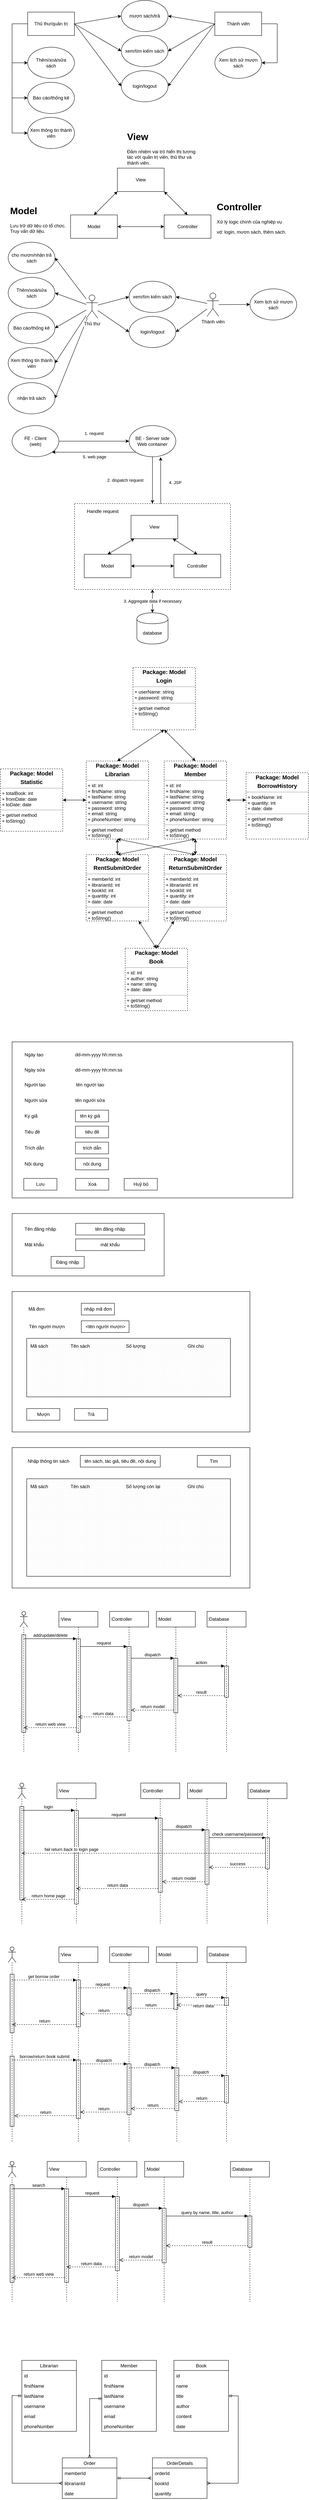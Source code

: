<mxfile version="13.1.0"><diagram id="QfXwhjALpKbnsMVytG53" name="Page-1"><mxGraphModel dx="1125" dy="914" grid="1" gridSize="10" guides="1" tooltips="1" connect="1" arrows="1" fold="1" page="1" pageScale="1" pageWidth="850" pageHeight="1100" math="0" shadow="0"><root><mxCell id="0"/><mxCell id="1" parent="0"/><mxCell id="eAGK_nO6ZyjOsFehQa2O-1" value="View" style="rounded=0;whiteSpace=wrap;html=1;" vertex="1" parent="1"><mxGeometry x="310" y="440" width="120" height="60" as="geometry"/></mxCell><mxCell id="eAGK_nO6ZyjOsFehQa2O-2" value="Model" style="rounded=0;whiteSpace=wrap;html=1;" vertex="1" parent="1"><mxGeometry x="190" y="560" width="120" height="60" as="geometry"/></mxCell><mxCell id="eAGK_nO6ZyjOsFehQa2O-4" value="Controller" style="rounded=0;whiteSpace=wrap;html=1;" vertex="1" parent="1"><mxGeometry x="430" y="560" width="120" height="60" as="geometry"/></mxCell><mxCell id="eAGK_nO6ZyjOsFehQa2O-7" value="" style="endArrow=classic;startArrow=classic;html=1;entryX=0;entryY=1;entryDx=0;entryDy=0;exitX=0.5;exitY=0;exitDx=0;exitDy=0;" edge="1" parent="1" source="eAGK_nO6ZyjOsFehQa2O-2" target="eAGK_nO6ZyjOsFehQa2O-1"><mxGeometry width="50" height="50" relative="1" as="geometry"><mxPoint x="190" y="530" as="sourcePoint"/><mxPoint x="240" y="480" as="targetPoint"/></mxGeometry></mxCell><mxCell id="eAGK_nO6ZyjOsFehQa2O-8" value="" style="endArrow=classic;startArrow=classic;html=1;entryX=1;entryY=1;entryDx=0;entryDy=0;exitX=0.5;exitY=0;exitDx=0;exitDy=0;" edge="1" parent="1" source="eAGK_nO6ZyjOsFehQa2O-4" target="eAGK_nO6ZyjOsFehQa2O-1"><mxGeometry width="50" height="50" relative="1" as="geometry"><mxPoint x="260" y="570" as="sourcePoint"/><mxPoint x="320" y="510" as="targetPoint"/></mxGeometry></mxCell><mxCell id="eAGK_nO6ZyjOsFehQa2O-9" value="" style="endArrow=classic;html=1;entryX=0;entryY=0.5;entryDx=0;entryDy=0;exitX=1;exitY=0.5;exitDx=0;exitDy=0;startArrow=classic;startFill=1;" edge="1" parent="1" source="eAGK_nO6ZyjOsFehQa2O-2" target="eAGK_nO6ZyjOsFehQa2O-4"><mxGeometry width="50" height="50" relative="1" as="geometry"><mxPoint x="370" y="670" as="sourcePoint"/><mxPoint x="420" y="620" as="targetPoint"/></mxGeometry></mxCell><mxCell id="eAGK_nO6ZyjOsFehQa2O-10" value="&lt;h1&gt;View&lt;/h1&gt;&lt;p&gt;Đảm nhiệm vai trò hiển thị tương tác với quản trị viên, thủ thư và thành viên.&lt;/p&gt;" style="text;html=1;strokeColor=none;fillColor=none;spacing=5;spacingTop=-20;whiteSpace=wrap;overflow=hidden;rounded=0;" vertex="1" parent="1"><mxGeometry x="330" y="340" width="190" height="100" as="geometry"/></mxCell><mxCell id="eAGK_nO6ZyjOsFehQa2O-11" value="&lt;h1&gt;Model&lt;/h1&gt;&lt;p&gt;Lưu trữ dữ liệu có tổ chức.&lt;br&gt;&lt;span&gt;Truy vấn dữ liệu.&lt;/span&gt;&lt;/p&gt;&lt;p&gt;&lt;span&gt;&lt;br&gt;&lt;/span&gt;&lt;/p&gt;&lt;p&gt;&lt;span&gt;&lt;br&gt;&lt;/span&gt;&lt;/p&gt;" style="text;html=1;strokeColor=none;fillColor=none;spacing=5;spacingTop=-20;whiteSpace=wrap;overflow=hidden;rounded=0;" vertex="1" parent="1"><mxGeometry x="30" y="530" width="160" height="90" as="geometry"/></mxCell><mxCell id="eAGK_nO6ZyjOsFehQa2O-12" value="&lt;h1&gt;Controller&lt;/h1&gt;&lt;p&gt;Xử lý logic chính của nghiệp vụ&lt;/p&gt;&lt;p&gt;vd: login, mượn sách, thêm sách.&lt;/p&gt;" style="text;html=1;strokeColor=none;fillColor=none;spacing=5;spacingTop=-20;whiteSpace=wrap;overflow=hidden;rounded=0;" vertex="1" parent="1"><mxGeometry x="560" y="520" width="190" height="100" as="geometry"/></mxCell><mxCell id="eAGK_nO6ZyjOsFehQa2O-33" style="edgeStyle=none;rounded=0;orthogonalLoop=1;jettySize=auto;html=1;entryX=0;entryY=0.5;entryDx=0;entryDy=0;startArrow=none;startFill=0;" edge="1" parent="1" source="eAGK_nO6ZyjOsFehQa2O-13" target="eAGK_nO6ZyjOsFehQa2O-26"><mxGeometry relative="1" as="geometry"><Array as="points"><mxPoint x="40" y="70"/><mxPoint x="40" y="170"/></Array></mxGeometry></mxCell><mxCell id="eAGK_nO6ZyjOsFehQa2O-13" value="Thủ thư/quản trị" style="rounded=0;whiteSpace=wrap;html=1;" vertex="1" parent="1"><mxGeometry x="80" y="40" width="120" height="60" as="geometry"/></mxCell><mxCell id="eAGK_nO6ZyjOsFehQa2O-31" style="edgeStyle=none;rounded=0;orthogonalLoop=1;jettySize=auto;html=1;entryX=1;entryY=0.5;entryDx=0;entryDy=0;startArrow=none;startFill=0;" edge="1" parent="1" source="eAGK_nO6ZyjOsFehQa2O-14" target="eAGK_nO6ZyjOsFehQa2O-29"><mxGeometry relative="1" as="geometry"><Array as="points"><mxPoint x="720" y="70"/><mxPoint x="720" y="170"/></Array></mxGeometry></mxCell><mxCell id="eAGK_nO6ZyjOsFehQa2O-14" value="Thành viên" style="rounded=0;whiteSpace=wrap;html=1;" vertex="1" parent="1"><mxGeometry x="560" y="40" width="120" height="60" as="geometry"/></mxCell><mxCell id="eAGK_nO6ZyjOsFehQa2O-15" value="mượn sách/trả" style="ellipse;whiteSpace=wrap;html=1;" vertex="1" parent="1"><mxGeometry x="320" y="10" width="120" height="80" as="geometry"/></mxCell><mxCell id="eAGK_nO6ZyjOsFehQa2O-16" value="xem/tìm kiếm sách" style="ellipse;whiteSpace=wrap;html=1;" vertex="1" parent="1"><mxGeometry x="320" y="100" width="120" height="80" as="geometry"/></mxCell><mxCell id="eAGK_nO6ZyjOsFehQa2O-17" value="login/logout" style="ellipse;whiteSpace=wrap;html=1;" vertex="1" parent="1"><mxGeometry x="320" y="190" width="120" height="80" as="geometry"/></mxCell><mxCell id="eAGK_nO6ZyjOsFehQa2O-19" value="" style="endArrow=classic;html=1;exitX=1;exitY=0.5;exitDx=0;exitDy=0;entryX=0;entryY=0.5;entryDx=0;entryDy=0;" edge="1" parent="1" source="eAGK_nO6ZyjOsFehQa2O-13" target="eAGK_nO6ZyjOsFehQa2O-15"><mxGeometry width="50" height="50" relative="1" as="geometry"><mxPoint x="270" y="120" as="sourcePoint"/><mxPoint x="320" y="70" as="targetPoint"/></mxGeometry></mxCell><mxCell id="eAGK_nO6ZyjOsFehQa2O-20" value="" style="endArrow=classic;html=1;exitX=1;exitY=0.5;exitDx=0;exitDy=0;entryX=0;entryY=0.5;entryDx=0;entryDy=0;" edge="1" parent="1" source="eAGK_nO6ZyjOsFehQa2O-13" target="eAGK_nO6ZyjOsFehQa2O-16"><mxGeometry width="50" height="50" relative="1" as="geometry"><mxPoint x="210" y="80" as="sourcePoint"/><mxPoint x="330" y="60" as="targetPoint"/></mxGeometry></mxCell><mxCell id="eAGK_nO6ZyjOsFehQa2O-21" value="" style="endArrow=classic;html=1;exitX=1;exitY=0.5;exitDx=0;exitDy=0;entryX=0;entryY=0.5;entryDx=0;entryDy=0;" edge="1" parent="1" source="eAGK_nO6ZyjOsFehQa2O-13" target="eAGK_nO6ZyjOsFehQa2O-17"><mxGeometry width="50" height="50" relative="1" as="geometry"><mxPoint x="210" y="80" as="sourcePoint"/><mxPoint x="330" y="150" as="targetPoint"/></mxGeometry></mxCell><mxCell id="eAGK_nO6ZyjOsFehQa2O-23" value="" style="endArrow=classic;html=1;exitX=0;exitY=0.5;exitDx=0;exitDy=0;entryX=1;entryY=0.5;entryDx=0;entryDy=0;" edge="1" parent="1" source="eAGK_nO6ZyjOsFehQa2O-14" target="eAGK_nO6ZyjOsFehQa2O-15"><mxGeometry width="50" height="50" relative="1" as="geometry"><mxPoint x="440" y="340" as="sourcePoint"/><mxPoint x="490" y="290" as="targetPoint"/></mxGeometry></mxCell><mxCell id="eAGK_nO6ZyjOsFehQa2O-24" value="" style="endArrow=classic;html=1;exitX=0;exitY=0.5;exitDx=0;exitDy=0;entryX=1;entryY=0.5;entryDx=0;entryDy=0;" edge="1" parent="1" source="eAGK_nO6ZyjOsFehQa2O-14" target="eAGK_nO6ZyjOsFehQa2O-16"><mxGeometry width="50" height="50" relative="1" as="geometry"><mxPoint x="570" y="80" as="sourcePoint"/><mxPoint x="450" y="60" as="targetPoint"/></mxGeometry></mxCell><mxCell id="eAGK_nO6ZyjOsFehQa2O-25" value="" style="endArrow=classic;html=1;exitX=0;exitY=0.5;exitDx=0;exitDy=0;entryX=1;entryY=0.5;entryDx=0;entryDy=0;" edge="1" parent="1" source="eAGK_nO6ZyjOsFehQa2O-14" target="eAGK_nO6ZyjOsFehQa2O-17"><mxGeometry width="50" height="50" relative="1" as="geometry"><mxPoint x="570" y="80" as="sourcePoint"/><mxPoint x="450" y="150" as="targetPoint"/></mxGeometry></mxCell><mxCell id="eAGK_nO6ZyjOsFehQa2O-26" value="Thêm/xoá/sửa&lt;br&gt;sách" style="ellipse;whiteSpace=wrap;html=1;" vertex="1" parent="1"><mxGeometry x="80" y="130" width="120" height="80" as="geometry"/></mxCell><mxCell id="eAGK_nO6ZyjOsFehQa2O-27" value="Báo cáo/thống kê" style="ellipse;whiteSpace=wrap;html=1;" vertex="1" parent="1"><mxGeometry x="80" y="220" width="120" height="80" as="geometry"/></mxCell><mxCell id="eAGK_nO6ZyjOsFehQa2O-28" value="Xem thông tin thành viên" style="ellipse;whiteSpace=wrap;html=1;" vertex="1" parent="1"><mxGeometry x="80" y="310" width="120" height="80" as="geometry"/></mxCell><mxCell id="eAGK_nO6ZyjOsFehQa2O-29" value="Xem lịch sử mượn sách" style="ellipse;whiteSpace=wrap;html=1;" vertex="1" parent="1"><mxGeometry x="560" y="130" width="120" height="80" as="geometry"/></mxCell><mxCell id="eAGK_nO6ZyjOsFehQa2O-34" style="edgeStyle=none;rounded=0;orthogonalLoop=1;jettySize=auto;html=1;entryX=0;entryY=0.5;entryDx=0;entryDy=0;startArrow=none;startFill=0;exitX=0;exitY=0.5;exitDx=0;exitDy=0;" edge="1" parent="1" source="eAGK_nO6ZyjOsFehQa2O-13" target="eAGK_nO6ZyjOsFehQa2O-27"><mxGeometry relative="1" as="geometry"><mxPoint x="90" y="80" as="sourcePoint"/><mxPoint x="90" y="180" as="targetPoint"/><Array as="points"><mxPoint x="40" y="70"/><mxPoint x="40" y="260"/></Array></mxGeometry></mxCell><mxCell id="eAGK_nO6ZyjOsFehQa2O-35" style="edgeStyle=none;rounded=0;orthogonalLoop=1;jettySize=auto;html=1;entryX=0;entryY=0.5;entryDx=0;entryDy=0;startArrow=none;startFill=0;exitX=0;exitY=0.5;exitDx=0;exitDy=0;" edge="1" parent="1" target="eAGK_nO6ZyjOsFehQa2O-28"><mxGeometry relative="1" as="geometry"><mxPoint x="80" y="70" as="sourcePoint"/><mxPoint x="80" y="260" as="targetPoint"/><Array as="points"><mxPoint x="40" y="70"/><mxPoint x="40" y="350"/></Array></mxGeometry></mxCell><mxCell id="eAGK_nO6ZyjOsFehQa2O-57" style="edgeStyle=none;rounded=0;orthogonalLoop=1;jettySize=auto;html=1;entryX=1;entryY=0.5;entryDx=0;entryDy=0;startArrow=none;startFill=0;" edge="1" parent="1" source="eAGK_nO6ZyjOsFehQa2O-36" target="eAGK_nO6ZyjOsFehQa2O-56"><mxGeometry relative="1" as="geometry"/></mxCell><mxCell id="eAGK_nO6ZyjOsFehQa2O-58" style="edgeStyle=none;rounded=0;orthogonalLoop=1;jettySize=auto;html=1;entryX=1;entryY=0.5;entryDx=0;entryDy=0;startArrow=none;startFill=0;" edge="1" parent="1" source="eAGK_nO6ZyjOsFehQa2O-36" target="eAGK_nO6ZyjOsFehQa2O-53"><mxGeometry relative="1" as="geometry"/></mxCell><mxCell id="eAGK_nO6ZyjOsFehQa2O-59" style="edgeStyle=none;rounded=0;orthogonalLoop=1;jettySize=auto;html=1;entryX=1;entryY=0.5;entryDx=0;entryDy=0;startArrow=none;startFill=0;" edge="1" parent="1" source="eAGK_nO6ZyjOsFehQa2O-36" target="eAGK_nO6ZyjOsFehQa2O-54"><mxGeometry relative="1" as="geometry"/></mxCell><mxCell id="eAGK_nO6ZyjOsFehQa2O-60" style="edgeStyle=none;rounded=0;orthogonalLoop=1;jettySize=auto;html=1;entryX=1;entryY=0.5;entryDx=0;entryDy=0;startArrow=none;startFill=0;" edge="1" parent="1" source="eAGK_nO6ZyjOsFehQa2O-36" target="eAGK_nO6ZyjOsFehQa2O-55"><mxGeometry relative="1" as="geometry"/></mxCell><mxCell id="eAGK_nO6ZyjOsFehQa2O-61" style="edgeStyle=none;rounded=0;orthogonalLoop=1;jettySize=auto;html=1;entryX=0;entryY=0.5;entryDx=0;entryDy=0;startArrow=none;startFill=0;" edge="1" parent="1" source="eAGK_nO6ZyjOsFehQa2O-36" target="eAGK_nO6ZyjOsFehQa2O-50"><mxGeometry relative="1" as="geometry"/></mxCell><mxCell id="eAGK_nO6ZyjOsFehQa2O-62" style="edgeStyle=none;rounded=0;orthogonalLoop=1;jettySize=auto;html=1;entryX=0;entryY=0.5;entryDx=0;entryDy=0;startArrow=none;startFill=0;" edge="1" parent="1" source="eAGK_nO6ZyjOsFehQa2O-36" target="eAGK_nO6ZyjOsFehQa2O-51"><mxGeometry relative="1" as="geometry"/></mxCell><mxCell id="eAGK_nO6ZyjOsFehQa2O-69" style="edgeStyle=none;rounded=0;orthogonalLoop=1;jettySize=auto;html=1;entryX=1;entryY=0.5;entryDx=0;entryDy=0;startArrow=none;startFill=0;" edge="1" parent="1" source="eAGK_nO6ZyjOsFehQa2O-36" target="eAGK_nO6ZyjOsFehQa2O-68"><mxGeometry relative="1" as="geometry"/></mxCell><mxCell id="eAGK_nO6ZyjOsFehQa2O-36" value="Thủ thư&lt;br&gt;" style="shape=umlActor;verticalLabelPosition=bottom;labelBackgroundColor=#ffffff;verticalAlign=top;html=1;outlineConnect=0;" vertex="1" parent="1"><mxGeometry x="230" y="765" width="30" height="60" as="geometry"/></mxCell><mxCell id="eAGK_nO6ZyjOsFehQa2O-63" style="edgeStyle=none;rounded=0;orthogonalLoop=1;jettySize=auto;html=1;entryX=1;entryY=0.5;entryDx=0;entryDy=0;startArrow=none;startFill=0;" edge="1" parent="1" source="eAGK_nO6ZyjOsFehQa2O-45" target="eAGK_nO6ZyjOsFehQa2O-50"><mxGeometry relative="1" as="geometry"/></mxCell><mxCell id="eAGK_nO6ZyjOsFehQa2O-64" style="edgeStyle=none;rounded=0;orthogonalLoop=1;jettySize=auto;html=1;entryX=1;entryY=0.5;entryDx=0;entryDy=0;startArrow=none;startFill=0;" edge="1" parent="1" source="eAGK_nO6ZyjOsFehQa2O-45" target="eAGK_nO6ZyjOsFehQa2O-51"><mxGeometry relative="1" as="geometry"/></mxCell><mxCell id="eAGK_nO6ZyjOsFehQa2O-66" style="edgeStyle=none;rounded=0;orthogonalLoop=1;jettySize=auto;html=1;entryX=0;entryY=0.5;entryDx=0;entryDy=0;startArrow=none;startFill=0;" edge="1" parent="1" source="eAGK_nO6ZyjOsFehQa2O-45" target="eAGK_nO6ZyjOsFehQa2O-46"><mxGeometry relative="1" as="geometry"/></mxCell><mxCell id="eAGK_nO6ZyjOsFehQa2O-45" value="Thành viên" style="shape=umlActor;verticalLabelPosition=bottom;labelBackgroundColor=#ffffff;verticalAlign=top;html=1;outlineConnect=0;" vertex="1" parent="1"><mxGeometry x="540" y="760" width="30" height="60" as="geometry"/></mxCell><mxCell id="eAGK_nO6ZyjOsFehQa2O-46" value="Xem lịch sử mượn sách" style="ellipse;whiteSpace=wrap;html=1;" vertex="1" parent="1"><mxGeometry x="650" y="749.5" width="120" height="80" as="geometry"/></mxCell><mxCell id="eAGK_nO6ZyjOsFehQa2O-50" value="xem/tìm kiếm sách" style="ellipse;whiteSpace=wrap;html=1;" vertex="1" parent="1"><mxGeometry x="340" y="730" width="120" height="80" as="geometry"/></mxCell><mxCell id="eAGK_nO6ZyjOsFehQa2O-51" value="login/logout" style="ellipse;whiteSpace=wrap;html=1;" vertex="1" parent="1"><mxGeometry x="340" y="820" width="120" height="80" as="geometry"/></mxCell><mxCell id="eAGK_nO6ZyjOsFehQa2O-53" value="Thêm/xoá/sửa&lt;br&gt;sách" style="ellipse;whiteSpace=wrap;html=1;" vertex="1" parent="1"><mxGeometry x="30" y="720" width="120" height="80" as="geometry"/></mxCell><mxCell id="eAGK_nO6ZyjOsFehQa2O-54" value="Báo cáo/thống kê" style="ellipse;whiteSpace=wrap;html=1;" vertex="1" parent="1"><mxGeometry x="30" y="810" width="120" height="80" as="geometry"/></mxCell><mxCell id="eAGK_nO6ZyjOsFehQa2O-55" value="Xem thông tin thành viên" style="ellipse;whiteSpace=wrap;html=1;" vertex="1" parent="1"><mxGeometry x="30" y="900" width="120" height="80" as="geometry"/></mxCell><mxCell id="eAGK_nO6ZyjOsFehQa2O-56" value="cho mượn/nhận trả sách" style="ellipse;whiteSpace=wrap;html=1;" vertex="1" parent="1"><mxGeometry x="30" y="630" width="120" height="80" as="geometry"/></mxCell><mxCell id="eAGK_nO6ZyjOsFehQa2O-68" value="nhận trả sách" style="ellipse;whiteSpace=wrap;html=1;" vertex="1" parent="1"><mxGeometry x="30" y="990" width="120" height="80" as="geometry"/></mxCell><mxCell id="eAGK_nO6ZyjOsFehQa2O-77" value="1. request" style="edgeStyle=none;rounded=0;orthogonalLoop=1;jettySize=auto;html=1;entryX=0;entryY=0.5;entryDx=0;entryDy=0;startArrow=none;startFill=0;" edge="1" parent="1" source="eAGK_nO6ZyjOsFehQa2O-70" target="eAGK_nO6ZyjOsFehQa2O-71"><mxGeometry y="20" relative="1" as="geometry"><mxPoint as="offset"/></mxGeometry></mxCell><mxCell id="eAGK_nO6ZyjOsFehQa2O-70" value="FE - Client&lt;br&gt;(web)" style="ellipse;whiteSpace=wrap;html=1;" vertex="1" parent="1"><mxGeometry x="40" y="1100" width="120" height="80" as="geometry"/></mxCell><mxCell id="eAGK_nO6ZyjOsFehQa2O-78" value="2. dispatch request&lt;br&gt;" style="edgeStyle=none;rounded=0;orthogonalLoop=1;jettySize=auto;html=1;entryX=0.5;entryY=0;entryDx=0;entryDy=0;startArrow=none;startFill=0;" edge="1" parent="1" source="eAGK_nO6ZyjOsFehQa2O-71" target="eAGK_nO6ZyjOsFehQa2O-76"><mxGeometry y="-70" relative="1" as="geometry"><mxPoint as="offset"/></mxGeometry></mxCell><mxCell id="eAGK_nO6ZyjOsFehQa2O-85" style="edgeStyle=none;rounded=0;orthogonalLoop=1;jettySize=auto;html=1;entryX=1;entryY=1;entryDx=0;entryDy=0;startArrow=none;startFill=0;exitX=0;exitY=1;exitDx=0;exitDy=0;" edge="1" parent="1" source="eAGK_nO6ZyjOsFehQa2O-71" target="eAGK_nO6ZyjOsFehQa2O-70"><mxGeometry relative="1" as="geometry"/></mxCell><mxCell id="eAGK_nO6ZyjOsFehQa2O-86" value="5. web page" style="edgeLabel;html=1;align=center;verticalAlign=middle;resizable=0;points=[];" vertex="1" connectable="0" parent="eAGK_nO6ZyjOsFehQa2O-85"><mxGeometry x="-0.019" y="3" relative="1" as="geometry"><mxPoint x="-1.57" y="8.72" as="offset"/></mxGeometry></mxCell><mxCell id="eAGK_nO6ZyjOsFehQa2O-71" value="BE - Server side&lt;br&gt;Web container" style="ellipse;whiteSpace=wrap;html=1;" vertex="1" parent="1"><mxGeometry x="340" y="1100" width="120" height="80" as="geometry"/></mxCell><mxCell id="eAGK_nO6ZyjOsFehQa2O-72" value="database" style="shape=cylinder;whiteSpace=wrap;html=1;boundedLbl=1;backgroundOutline=1;" vertex="1" parent="1"><mxGeometry x="360" y="1580" width="80" height="80" as="geometry"/></mxCell><mxCell id="eAGK_nO6ZyjOsFehQa2O-81" value="4. JSP" style="edgeStyle=none;rounded=0;orthogonalLoop=1;jettySize=auto;html=1;entryX=0.675;entryY=1.013;entryDx=0;entryDy=0;startArrow=none;startFill=0;exitX=0.553;exitY=0.005;exitDx=0;exitDy=0;exitPerimeter=0;entryPerimeter=0;" edge="1" parent="1" source="eAGK_nO6ZyjOsFehQa2O-76" target="eAGK_nO6ZyjOsFehQa2O-71"><mxGeometry x="-0.085" y="-37" relative="1" as="geometry"><mxPoint as="offset"/></mxGeometry></mxCell><mxCell id="eAGK_nO6ZyjOsFehQa2O-76" value="" style="rounded=0;whiteSpace=wrap;html=1;dashed=1;fillColor=none;" vertex="1" parent="1"><mxGeometry x="200" y="1300" width="400" height="220" as="geometry"/></mxCell><mxCell id="eAGK_nO6ZyjOsFehQa2O-87" style="edgeStyle=none;rounded=0;orthogonalLoop=1;jettySize=auto;html=1;entryX=0.5;entryY=0;entryDx=0;entryDy=0;startArrow=classic;startFill=1;" edge="1" parent="1" source="eAGK_nO6ZyjOsFehQa2O-82" target="eAGK_nO6ZyjOsFehQa2O-83"><mxGeometry relative="1" as="geometry"/></mxCell><mxCell id="eAGK_nO6ZyjOsFehQa2O-88" style="edgeStyle=none;rounded=0;orthogonalLoop=1;jettySize=auto;html=1;entryX=0.5;entryY=0;entryDx=0;entryDy=0;startArrow=classic;startFill=1;" edge="1" parent="1" source="eAGK_nO6ZyjOsFehQa2O-82" target="eAGK_nO6ZyjOsFehQa2O-84"><mxGeometry relative="1" as="geometry"/></mxCell><mxCell id="eAGK_nO6ZyjOsFehQa2O-82" value="View" style="rounded=0;whiteSpace=wrap;html=1;" vertex="1" parent="1"><mxGeometry x="345" y="1330" width="120" height="60" as="geometry"/></mxCell><mxCell id="eAGK_nO6ZyjOsFehQa2O-89" style="edgeStyle=none;rounded=0;orthogonalLoop=1;jettySize=auto;html=1;entryX=0;entryY=0.5;entryDx=0;entryDy=0;startArrow=classic;startFill=1;" edge="1" parent="1" source="eAGK_nO6ZyjOsFehQa2O-83" target="eAGK_nO6ZyjOsFehQa2O-84"><mxGeometry relative="1" as="geometry"/></mxCell><mxCell id="eAGK_nO6ZyjOsFehQa2O-91" value="3. Aggregate data if necessary" style="edgeStyle=none;rounded=0;orthogonalLoop=1;jettySize=auto;html=1;entryX=0.5;entryY=0;entryDx=0;entryDy=0;startArrow=classic;startFill=1;exitX=0.5;exitY=1;exitDx=0;exitDy=0;" edge="1" parent="1" source="eAGK_nO6ZyjOsFehQa2O-76" target="eAGK_nO6ZyjOsFehQa2O-72"><mxGeometry relative="1" as="geometry"/></mxCell><mxCell id="eAGK_nO6ZyjOsFehQa2O-83" value="Model" style="rounded=0;whiteSpace=wrap;html=1;" vertex="1" parent="1"><mxGeometry x="225" y="1430" width="120" height="60" as="geometry"/></mxCell><mxCell id="eAGK_nO6ZyjOsFehQa2O-84" value="Controller" style="rounded=0;whiteSpace=wrap;html=1;" vertex="1" parent="1"><mxGeometry x="455" y="1430" width="120" height="60" as="geometry"/></mxCell><mxCell id="eAGK_nO6ZyjOsFehQa2O-90" value="Handle request" style="text;html=1;strokeColor=none;fillColor=none;align=center;verticalAlign=middle;whiteSpace=wrap;rounded=0;dashed=1;" vertex="1" parent="1"><mxGeometry x="205" y="1310" width="135" height="20" as="geometry"/></mxCell><mxCell id="eAGK_nO6ZyjOsFehQa2O-148" style="edgeStyle=none;rounded=0;orthogonalLoop=1;jettySize=auto;html=1;startArrow=classic;startFill=1;" edge="1" parent="1" source="eAGK_nO6ZyjOsFehQa2O-137" target="eAGK_nO6ZyjOsFehQa2O-143"><mxGeometry relative="1" as="geometry"/></mxCell><mxCell id="eAGK_nO6ZyjOsFehQa2O-155" style="edgeStyle=none;rounded=0;orthogonalLoop=1;jettySize=auto;html=1;entryX=1;entryY=0.5;entryDx=0;entryDy=0;startArrow=classic;startFill=1;" edge="1" parent="1" source="eAGK_nO6ZyjOsFehQa2O-137" target="eAGK_nO6ZyjOsFehQa2O-154"><mxGeometry relative="1" as="geometry"/></mxCell><mxCell id="eAGK_nO6ZyjOsFehQa2O-156" style="edgeStyle=none;rounded=0;orthogonalLoop=1;jettySize=auto;html=1;entryX=0.5;entryY=0;entryDx=0;entryDy=0;startArrow=classic;startFill=1;exitX=0.5;exitY=1;exitDx=0;exitDy=0;" edge="1" parent="1" source="eAGK_nO6ZyjOsFehQa2O-137" target="eAGK_nO6ZyjOsFehQa2O-144"><mxGeometry relative="1" as="geometry"/></mxCell><mxCell id="eAGK_nO6ZyjOsFehQa2O-137" value="&lt;p style=&quot;margin: 0px ; margin-top: 4px ; text-align: center&quot;&gt;&lt;span style=&quot;font-size: 14.667px ; text-align: left&quot;&gt;&lt;b&gt;Package: Model&lt;/b&gt;&lt;/span&gt;&lt;/p&gt;&lt;p style=&quot;margin: 0px ; margin-top: 4px ; text-align: center&quot;&gt;&lt;span style=&quot;font-size: 14.667px ; text-align: left&quot;&gt;&lt;b&gt;Librarian&lt;/b&gt;&lt;/span&gt;&lt;/p&gt;&lt;hr size=&quot;1&quot;&gt;&lt;p style=&quot;margin: 0px ; margin-left: 4px&quot;&gt;+ id: int&lt;/p&gt;&lt;p style=&quot;margin: 0px ; margin-left: 4px&quot;&gt;+ firstName: string&lt;/p&gt;&lt;p style=&quot;margin: 0px ; margin-left: 4px&quot;&gt;+ lastName: string&lt;br&gt;&lt;/p&gt;&lt;p style=&quot;margin: 0px ; margin-left: 4px&quot;&gt;+ username: string&lt;br&gt;&lt;/p&gt;&lt;p style=&quot;margin: 0px ; margin-left: 4px&quot;&gt;+ password: string&lt;br&gt;&lt;/p&gt;&lt;p style=&quot;margin: 0px ; margin-left: 4px&quot;&gt;+ email: string&lt;br&gt;&lt;/p&gt;&lt;p style=&quot;margin: 0px ; margin-left: 4px&quot;&gt;+ phoneNumber: string&lt;br&gt;&lt;/p&gt;&lt;hr size=&quot;1&quot;&gt;&lt;p style=&quot;margin: 0px ; margin-left: 4px&quot;&gt;+ get/set method&lt;/p&gt;&lt;p style=&quot;margin: 0px ; margin-left: 4px&quot;&gt;+ toString()&lt;/p&gt;" style="verticalAlign=top;align=left;overflow=fill;fontSize=12;fontFamily=Helvetica;html=1;dashed=1;strokeColor=#000000;fillColor=none;" vertex="1" parent="1"><mxGeometry x="230" y="1960" width="160" height="200" as="geometry"/></mxCell><mxCell id="eAGK_nO6ZyjOsFehQa2O-149" style="edgeStyle=none;rounded=0;orthogonalLoop=1;jettySize=auto;html=1;startArrow=classic;startFill=1;" edge="1" parent="1" source="eAGK_nO6ZyjOsFehQa2O-140" target="eAGK_nO6ZyjOsFehQa2O-144"><mxGeometry relative="1" as="geometry"/></mxCell><mxCell id="eAGK_nO6ZyjOsFehQa2O-152" style="edgeStyle=none;rounded=0;orthogonalLoop=1;jettySize=auto;html=1;entryX=0;entryY=0.412;entryDx=0;entryDy=0;entryPerimeter=0;startArrow=classic;startFill=1;" edge="1" parent="1" source="eAGK_nO6ZyjOsFehQa2O-140" target="eAGK_nO6ZyjOsFehQa2O-145"><mxGeometry relative="1" as="geometry"/></mxCell><mxCell id="eAGK_nO6ZyjOsFehQa2O-157" style="edgeStyle=none;rounded=0;orthogonalLoop=1;jettySize=auto;html=1;entryX=0.5;entryY=0;entryDx=0;entryDy=0;startArrow=classic;startFill=1;exitX=0.5;exitY=1;exitDx=0;exitDy=0;" edge="1" parent="1" source="eAGK_nO6ZyjOsFehQa2O-140" target="eAGK_nO6ZyjOsFehQa2O-143"><mxGeometry relative="1" as="geometry"/></mxCell><mxCell id="eAGK_nO6ZyjOsFehQa2O-140" value="&lt;p style=&quot;margin: 0px ; margin-top: 4px ; text-align: center&quot;&gt;&lt;b style=&quot;font-size: 14.667px ; text-align: left&quot;&gt;Package: Model&lt;/b&gt;&lt;span style=&quot;font-size: 14.667px ; text-align: left&quot;&gt;&lt;b&gt;&lt;br&gt;&lt;/b&gt;&lt;/span&gt;&lt;/p&gt;&lt;p style=&quot;margin: 0px ; margin-top: 4px ; text-align: center&quot;&gt;&lt;span style=&quot;font-size: 14.667px ; text-align: left&quot;&gt;&lt;b&gt;Member&lt;/b&gt;&lt;/span&gt;&lt;/p&gt;&lt;hr size=&quot;1&quot;&gt;&lt;p style=&quot;margin: 0px ; margin-left: 4px&quot;&gt;+ id: int&lt;/p&gt;&lt;p style=&quot;margin: 0px ; margin-left: 4px&quot;&gt;+ firstName: string&lt;/p&gt;&lt;p style=&quot;margin: 0px ; margin-left: 4px&quot;&gt;+ lastName: string&lt;br&gt;&lt;/p&gt;&lt;p style=&quot;margin: 0px ; margin-left: 4px&quot;&gt;+ username: string&lt;br&gt;&lt;/p&gt;&lt;p style=&quot;margin: 0px ; margin-left: 4px&quot;&gt;+ password: string&lt;br&gt;&lt;/p&gt;&lt;p style=&quot;margin: 0px ; margin-left: 4px&quot;&gt;+ email: string&lt;br&gt;&lt;/p&gt;&lt;p style=&quot;margin: 0px ; margin-left: 4px&quot;&gt;+ phoneNumber: string&lt;br&gt;&lt;/p&gt;&lt;hr size=&quot;1&quot;&gt;&lt;p style=&quot;margin: 0px ; margin-left: 4px&quot;&gt;+ get/set method&lt;/p&gt;&lt;p style=&quot;margin: 0px ; margin-left: 4px&quot;&gt;+ toString()&lt;/p&gt;" style="verticalAlign=top;align=left;overflow=fill;fontSize=12;fontFamily=Helvetica;html=1;dashed=1;strokeColor=#000000;fillColor=none;" vertex="1" parent="1"><mxGeometry x="430" y="1960" width="160" height="200" as="geometry"/></mxCell><mxCell id="eAGK_nO6ZyjOsFehQa2O-141" value="&lt;p style=&quot;margin: 0px ; margin-top: 4px ; text-align: center&quot;&gt;&lt;b style=&quot;font-size: 14.667px ; text-align: left&quot;&gt;Package: Model&lt;/b&gt;&lt;span style=&quot;font-size: 14.667px ; text-align: left&quot;&gt;&lt;b&gt;&lt;br&gt;&lt;/b&gt;&lt;/span&gt;&lt;/p&gt;&lt;p style=&quot;margin: 0px ; margin-top: 4px ; text-align: center&quot;&gt;&lt;span style=&quot;font-size: 14.667px ; text-align: left&quot;&gt;&lt;b&gt;Book&lt;/b&gt;&lt;/span&gt;&lt;/p&gt;&lt;hr size=&quot;1&quot;&gt;&lt;p style=&quot;margin: 0px ; margin-left: 4px&quot;&gt;+ id: int&lt;/p&gt;&lt;p style=&quot;margin: 0px ; margin-left: 4px&quot;&gt;+ author: string&lt;/p&gt;&lt;p style=&quot;margin: 0px ; margin-left: 4px&quot;&gt;+ name: string&lt;br&gt;&lt;/p&gt;&lt;p style=&quot;margin: 0px ; margin-left: 4px&quot;&gt;+ date: date&lt;/p&gt;&lt;hr size=&quot;1&quot;&gt;&lt;p style=&quot;margin: 0px ; margin-left: 4px&quot;&gt;+ get/set method&lt;/p&gt;&lt;p style=&quot;margin: 0px ; margin-left: 4px&quot;&gt;+ toString()&lt;/p&gt;" style="verticalAlign=top;align=left;overflow=fill;fontSize=12;fontFamily=Helvetica;html=1;dashed=1;strokeColor=#000000;fillColor=none;" vertex="1" parent="1"><mxGeometry x="330" y="2440" width="160" height="160" as="geometry"/></mxCell><mxCell id="eAGK_nO6ZyjOsFehQa2O-150" style="edgeStyle=none;rounded=0;orthogonalLoop=1;jettySize=auto;html=1;entryX=0.5;entryY=0;entryDx=0;entryDy=0;startArrow=classic;startFill=1;exitX=0.5;exitY=1;exitDx=0;exitDy=0;" edge="1" parent="1" source="eAGK_nO6ZyjOsFehQa2O-142" target="eAGK_nO6ZyjOsFehQa2O-137"><mxGeometry relative="1" as="geometry"/></mxCell><mxCell id="eAGK_nO6ZyjOsFehQa2O-151" style="edgeStyle=none;rounded=0;orthogonalLoop=1;jettySize=auto;html=1;entryX=0.5;entryY=0;entryDx=0;entryDy=0;startArrow=classic;startFill=1;exitX=0.5;exitY=1;exitDx=0;exitDy=0;" edge="1" parent="1" source="eAGK_nO6ZyjOsFehQa2O-142" target="eAGK_nO6ZyjOsFehQa2O-140"><mxGeometry relative="1" as="geometry"/></mxCell><mxCell id="eAGK_nO6ZyjOsFehQa2O-142" value="&lt;p style=&quot;margin: 0px ; margin-top: 4px ; text-align: center&quot;&gt;&lt;b style=&quot;font-size: 14.667px ; text-align: left&quot;&gt;Package: Model&lt;/b&gt;&lt;span style=&quot;font-size: 14.667px ; text-align: left&quot;&gt;&lt;b&gt;&lt;br&gt;&lt;/b&gt;&lt;/span&gt;&lt;/p&gt;&lt;p style=&quot;margin: 0px ; margin-top: 4px ; text-align: center&quot;&gt;&lt;span style=&quot;font-size: 14.667px ; text-align: left&quot;&gt;&lt;b&gt;Login&lt;/b&gt;&lt;/span&gt;&lt;/p&gt;&lt;hr size=&quot;1&quot;&gt;&lt;p style=&quot;margin: 0px ; margin-left: 4px&quot;&gt;+ userName: string&lt;/p&gt;&lt;p style=&quot;margin: 0px ; margin-left: 4px&quot;&gt;+ password: string&lt;br&gt;&lt;/p&gt;&lt;hr size=&quot;1&quot;&gt;&lt;p style=&quot;margin: 0px ; margin-left: 4px&quot;&gt;+ get/set method&lt;/p&gt;&lt;p style=&quot;margin: 0px ; margin-left: 4px&quot;&gt;+ toString()&lt;/p&gt;" style="verticalAlign=top;align=left;overflow=fill;fontSize=12;fontFamily=Helvetica;html=1;dashed=1;strokeColor=#000000;fillColor=none;" vertex="1" parent="1"><mxGeometry x="350" y="1720" width="160" height="160" as="geometry"/></mxCell><mxCell id="eAGK_nO6ZyjOsFehQa2O-146" style="edgeStyle=none;rounded=0;orthogonalLoop=1;jettySize=auto;html=1;entryX=0.5;entryY=0;entryDx=0;entryDy=0;startArrow=classic;startFill=1;" edge="1" parent="1" source="eAGK_nO6ZyjOsFehQa2O-143" target="eAGK_nO6ZyjOsFehQa2O-141"><mxGeometry relative="1" as="geometry"/></mxCell><mxCell id="eAGK_nO6ZyjOsFehQa2O-143" value="&lt;p style=&quot;margin: 0px ; margin-top: 4px ; text-align: center&quot;&gt;&lt;b style=&quot;font-size: 14.667px ; text-align: left&quot;&gt;Package: Model&lt;/b&gt;&lt;span style=&quot;font-size: 14.667px ; text-align: left&quot;&gt;&lt;b&gt;&lt;br&gt;&lt;/b&gt;&lt;/span&gt;&lt;/p&gt;&lt;p style=&quot;text-align: center ; margin: 4px 0px 0px&quot;&gt;&lt;span style=&quot;font-size: 14.667px&quot;&gt;&lt;b&gt;RentSubmitOrder&lt;/b&gt;&lt;/span&gt;&lt;/p&gt;&lt;hr size=&quot;1&quot;&gt;&lt;p style=&quot;margin: 0px ; margin-left: 4px&quot;&gt;+ memberId: int&lt;/p&gt;&lt;p style=&quot;margin: 0px ; margin-left: 4px&quot;&gt;+ librarianId: int&lt;br&gt;&lt;/p&gt;&lt;p style=&quot;margin: 0px ; margin-left: 4px&quot;&gt;+ bookId: int&lt;/p&gt;&lt;p style=&quot;margin: 0px ; margin-left: 4px&quot;&gt;+ quantity: int&lt;/p&gt;&lt;p style=&quot;margin: 0px ; margin-left: 4px&quot;&gt;+ date: date&lt;/p&gt;&lt;hr size=&quot;1&quot;&gt;&lt;p style=&quot;margin: 0px ; margin-left: 4px&quot;&gt;+ get/set method&lt;/p&gt;&lt;p style=&quot;margin: 0px ; margin-left: 4px&quot;&gt;+ toString()&lt;/p&gt;" style="verticalAlign=top;align=left;overflow=fill;fontSize=12;fontFamily=Helvetica;html=1;dashed=1;strokeColor=#000000;fillColor=none;" vertex="1" parent="1"><mxGeometry x="230" y="2200" width="160" height="170" as="geometry"/></mxCell><mxCell id="eAGK_nO6ZyjOsFehQa2O-147" style="edgeStyle=none;rounded=0;orthogonalLoop=1;jettySize=auto;html=1;startArrow=classic;startFill=1;" edge="1" parent="1" source="eAGK_nO6ZyjOsFehQa2O-144"><mxGeometry relative="1" as="geometry"><mxPoint x="410" y="2440" as="targetPoint"/></mxGeometry></mxCell><mxCell id="eAGK_nO6ZyjOsFehQa2O-144" value="&lt;p style=&quot;margin: 0px ; margin-top: 4px ; text-align: center&quot;&gt;&lt;b style=&quot;font-size: 14.667px ; text-align: left&quot;&gt;Package: Model&lt;/b&gt;&lt;span style=&quot;font-size: 14.667px ; text-align: left&quot;&gt;&lt;b&gt;&lt;br&gt;&lt;/b&gt;&lt;/span&gt;&lt;/p&gt;&lt;p style=&quot;text-align: center ; margin: 4px 0px 0px&quot;&gt;&lt;span style=&quot;font-size: 14.667px&quot;&gt;&lt;b&gt;ReturnSubmitOrder&lt;/b&gt;&lt;/span&gt;&lt;/p&gt;&lt;hr size=&quot;1&quot;&gt;&lt;p style=&quot;margin: 0px ; margin-left: 4px&quot;&gt;+ memberId: int&lt;/p&gt;&lt;p style=&quot;margin: 0px ; margin-left: 4px&quot;&gt;+ librarianId: int&lt;br&gt;&lt;/p&gt;&lt;p style=&quot;margin: 0px ; margin-left: 4px&quot;&gt;+ bookId: int&lt;/p&gt;&lt;p style=&quot;margin: 0px ; margin-left: 4px&quot;&gt;+ quantity: int&lt;/p&gt;&lt;p style=&quot;margin: 0px ; margin-left: 4px&quot;&gt;+ date: date&lt;/p&gt;&lt;hr size=&quot;1&quot;&gt;&lt;p style=&quot;margin: 0px ; margin-left: 4px&quot;&gt;+ get/set method&lt;/p&gt;&lt;p style=&quot;margin: 0px ; margin-left: 4px&quot;&gt;+ toString()&lt;/p&gt;" style="verticalAlign=top;align=left;overflow=fill;fontSize=12;fontFamily=Helvetica;html=1;dashed=1;strokeColor=#000000;fillColor=none;" vertex="1" parent="1"><mxGeometry x="430" y="2200" width="160" height="170" as="geometry"/></mxCell><mxCell id="eAGK_nO6ZyjOsFehQa2O-145" value="&lt;p style=&quot;margin: 0px ; margin-top: 4px ; text-align: center&quot;&gt;&lt;b style=&quot;font-size: 14.667px ; text-align: left&quot;&gt;Package: Model&lt;/b&gt;&lt;span style=&quot;font-size: 14.667px ; text-align: left&quot;&gt;&lt;b&gt;&lt;br&gt;&lt;/b&gt;&lt;/span&gt;&lt;/p&gt;&lt;p style=&quot;text-align: center ; margin: 4px 0px 0px&quot;&gt;&lt;span style=&quot;font-size: 14.667px&quot;&gt;&lt;b&gt;BorrowHistory&lt;/b&gt;&lt;/span&gt;&lt;/p&gt;&lt;hr size=&quot;1&quot;&gt;&lt;p style=&quot;margin: 0px ; margin-left: 4px&quot;&gt;&lt;span&gt;+ bookName: int&lt;/span&gt;&lt;br&gt;&lt;/p&gt;&lt;p style=&quot;margin: 0px ; margin-left: 4px&quot;&gt;+ quantity: int&lt;/p&gt;&lt;p style=&quot;margin: 0px ; margin-left: 4px&quot;&gt;+ date: date&lt;/p&gt;&lt;hr size=&quot;1&quot;&gt;&lt;p style=&quot;margin: 0px ; margin-left: 4px&quot;&gt;+ get/set method&lt;/p&gt;&lt;p style=&quot;margin: 0px ; margin-left: 4px&quot;&gt;+ toString()&lt;/p&gt;" style="verticalAlign=top;align=left;overflow=fill;fontSize=12;fontFamily=Helvetica;html=1;dashed=1;strokeColor=#000000;fillColor=none;" vertex="1" parent="1"><mxGeometry x="640" y="1990" width="160" height="170" as="geometry"/></mxCell><mxCell id="eAGK_nO6ZyjOsFehQa2O-154" value="&lt;p style=&quot;margin: 0px ; margin-top: 4px ; text-align: center&quot;&gt;&lt;b style=&quot;font-size: 14.667px ; text-align: left&quot;&gt;Package: Model&lt;/b&gt;&lt;span style=&quot;font-size: 14.667px ; text-align: left&quot;&gt;&lt;b&gt;&lt;br&gt;&lt;/b&gt;&lt;/span&gt;&lt;/p&gt;&lt;p style=&quot;margin: 0px ; margin-top: 4px ; text-align: center&quot;&gt;&lt;span style=&quot;font-size: 14.667px ; text-align: left&quot;&gt;&lt;b&gt;Statistic&lt;/b&gt;&lt;/span&gt;&lt;/p&gt;&lt;hr size=&quot;1&quot;&gt;&lt;p style=&quot;margin: 0px ; margin-left: 4px&quot;&gt;+ totalBook: int&lt;/p&gt;&lt;p style=&quot;margin: 0px ; margin-left: 4px&quot;&gt;+ fromDate: date&lt;/p&gt;&lt;p style=&quot;margin: 0px ; margin-left: 4px&quot;&gt;+ toDate: date&amp;nbsp;&lt;/p&gt;&lt;hr size=&quot;1&quot;&gt;&lt;p style=&quot;margin: 0px ; margin-left: 4px&quot;&gt;+ get/set method&lt;/p&gt;&lt;p style=&quot;margin: 0px ; margin-left: 4px&quot;&gt;+ toString()&lt;/p&gt;" style="verticalAlign=top;align=left;overflow=fill;fontSize=12;fontFamily=Helvetica;html=1;dashed=1;strokeColor=#000000;fillColor=none;" vertex="1" parent="1"><mxGeometry x="10" y="1980" width="160" height="160" as="geometry"/></mxCell><mxCell id="eAGK_nO6ZyjOsFehQa2O-158" value="" style="rounded=0;whiteSpace=wrap;html=1;strokeColor=#000000;fillColor=none;" vertex="1" parent="1"><mxGeometry x="40" y="2680" width="720" height="400" as="geometry"/></mxCell><mxCell id="eAGK_nO6ZyjOsFehQa2O-159" value="Ngày tạo" style="text;html=1;strokeColor=none;fillColor=none;align=left;verticalAlign=middle;whiteSpace=wrap;rounded=0;dashed=1;" vertex="1" parent="1"><mxGeometry x="70" y="2703" width="80" height="20" as="geometry"/></mxCell><mxCell id="eAGK_nO6ZyjOsFehQa2O-160" value="dd-mm-yyyy hh:mm:ss" style="text;html=1;strokeColor=none;fillColor=none;align=left;verticalAlign=middle;whiteSpace=wrap;rounded=0;dashed=1;" vertex="1" parent="1"><mxGeometry x="200" y="2703" width="150" height="20" as="geometry"/></mxCell><mxCell id="eAGK_nO6ZyjOsFehQa2O-163" value="Ngày sửa" style="text;html=1;strokeColor=none;fillColor=none;align=left;verticalAlign=middle;whiteSpace=wrap;rounded=0;dashed=1;" vertex="1" parent="1"><mxGeometry x="70" y="2742" width="80" height="20" as="geometry"/></mxCell><mxCell id="eAGK_nO6ZyjOsFehQa2O-167" value="Người tạo" style="text;html=1;strokeColor=none;fillColor=none;align=left;verticalAlign=middle;whiteSpace=wrap;rounded=0;dashed=1;" vertex="1" parent="1"><mxGeometry x="70" y="2780" width="80" height="20" as="geometry"/></mxCell><mxCell id="eAGK_nO6ZyjOsFehQa2O-168" value="tên người tạo" style="text;html=1;strokeColor=none;fillColor=none;align=center;verticalAlign=middle;whiteSpace=wrap;rounded=0;dashed=1;" vertex="1" parent="1"><mxGeometry x="200" y="2780" width="80" height="20" as="geometry"/></mxCell><mxCell id="eAGK_nO6ZyjOsFehQa2O-171" value="Người sửa" style="text;html=1;strokeColor=none;fillColor=none;align=left;verticalAlign=middle;whiteSpace=wrap;rounded=0;dashed=1;" vertex="1" parent="1"><mxGeometry x="70" y="2820" width="80" height="20" as="geometry"/></mxCell><mxCell id="eAGK_nO6ZyjOsFehQa2O-172" value="tên người sửa" style="text;html=1;strokeColor=none;fillColor=none;align=center;verticalAlign=middle;whiteSpace=wrap;rounded=0;dashed=1;" vertex="1" parent="1"><mxGeometry x="200" y="2820" width="80" height="20" as="geometry"/></mxCell><mxCell id="eAGK_nO6ZyjOsFehQa2O-173" value="Ký giả" style="text;html=1;strokeColor=none;fillColor=none;align=left;verticalAlign=middle;whiteSpace=wrap;rounded=0;dashed=1;" vertex="1" parent="1"><mxGeometry x="70" y="2860" width="80" height="20" as="geometry"/></mxCell><mxCell id="eAGK_nO6ZyjOsFehQa2O-174" value="tên ký giả" style="text;html=1;strokeColor=none;fillColor=none;align=center;verticalAlign=middle;whiteSpace=wrap;rounded=0;dashed=1;" vertex="1" parent="1"><mxGeometry x="200" y="2860" width="80" height="20" as="geometry"/></mxCell><mxCell id="eAGK_nO6ZyjOsFehQa2O-175" value="" style="rounded=0;whiteSpace=wrap;html=1;strokeColor=#000000;fillColor=none;" vertex="1" parent="1"><mxGeometry x="202.5" y="2855" width="85" height="30" as="geometry"/></mxCell><mxCell id="eAGK_nO6ZyjOsFehQa2O-176" value="Tiêu đề" style="text;html=1;strokeColor=none;fillColor=none;align=left;verticalAlign=middle;whiteSpace=wrap;rounded=0;dashed=1;" vertex="1" parent="1"><mxGeometry x="70" y="2901" width="80" height="20" as="geometry"/></mxCell><mxCell id="eAGK_nO6ZyjOsFehQa2O-177" value="tiêu đề" style="rounded=0;whiteSpace=wrap;html=1;strokeColor=#000000;fillColor=none;" vertex="1" parent="1"><mxGeometry x="202.5" y="2896" width="85" height="30" as="geometry"/></mxCell><mxCell id="eAGK_nO6ZyjOsFehQa2O-178" value="Trích dẫn" style="text;html=1;strokeColor=none;fillColor=none;align=left;verticalAlign=middle;whiteSpace=wrap;rounded=0;dashed=1;" vertex="1" parent="1"><mxGeometry x="70" y="2942" width="80" height="20" as="geometry"/></mxCell><mxCell id="eAGK_nO6ZyjOsFehQa2O-179" value="trích dẫn" style="rounded=0;whiteSpace=wrap;html=1;strokeColor=#000000;fillColor=none;" vertex="1" parent="1"><mxGeometry x="202.5" y="2937" width="85" height="30" as="geometry"/></mxCell><mxCell id="eAGK_nO6ZyjOsFehQa2O-180" value="Nội dung" style="text;html=1;strokeColor=none;fillColor=none;align=left;verticalAlign=middle;whiteSpace=wrap;rounded=0;dashed=1;" vertex="1" parent="1"><mxGeometry x="70" y="2983" width="80" height="20" as="geometry"/></mxCell><mxCell id="eAGK_nO6ZyjOsFehQa2O-181" value="nội dung" style="rounded=0;whiteSpace=wrap;html=1;strokeColor=#000000;fillColor=none;" vertex="1" parent="1"><mxGeometry x="202.5" y="2978" width="85" height="30" as="geometry"/></mxCell><mxCell id="eAGK_nO6ZyjOsFehQa2O-183" value="Lưu" style="rounded=0;whiteSpace=wrap;html=1;strokeColor=#000000;fillColor=none;" vertex="1" parent="1"><mxGeometry x="70" y="3030" width="85" height="30" as="geometry"/></mxCell><mxCell id="eAGK_nO6ZyjOsFehQa2O-184" value="Xoá" style="rounded=0;whiteSpace=wrap;html=1;strokeColor=#000000;fillColor=none;" vertex="1" parent="1"><mxGeometry x="203" y="3030" width="85" height="30" as="geometry"/></mxCell><mxCell id="eAGK_nO6ZyjOsFehQa2O-186" value="Huỷ bỏ" style="rounded=0;whiteSpace=wrap;html=1;strokeColor=#000000;fillColor=none;" vertex="1" parent="1"><mxGeometry x="327.5" y="3030" width="85" height="30" as="geometry"/></mxCell><mxCell id="eAGK_nO6ZyjOsFehQa2O-187" value="dd-mm-yyyy hh:mm:ss" style="text;html=1;strokeColor=none;fillColor=none;align=left;verticalAlign=middle;whiteSpace=wrap;rounded=0;dashed=1;" vertex="1" parent="1"><mxGeometry x="200" y="2742" width="150" height="20" as="geometry"/></mxCell><mxCell id="eAGK_nO6ZyjOsFehQa2O-188" value="" style="rounded=0;whiteSpace=wrap;html=1;strokeColor=#000000;fillColor=none;" vertex="1" parent="1"><mxGeometry x="40" y="3120" width="390" height="160" as="geometry"/></mxCell><mxCell id="eAGK_nO6ZyjOsFehQa2O-189" value="Tên đăng nhập" style="text;html=1;strokeColor=none;fillColor=none;align=left;verticalAlign=middle;whiteSpace=wrap;rounded=0;dashed=1;" vertex="1" parent="1"><mxGeometry x="70" y="3150" width="110" height="20" as="geometry"/></mxCell><mxCell id="eAGK_nO6ZyjOsFehQa2O-191" value="Mật khẩu" style="text;html=1;strokeColor=none;fillColor=none;align=left;verticalAlign=middle;whiteSpace=wrap;rounded=0;dashed=1;" vertex="1" parent="1"><mxGeometry x="70" y="3190" width="80" height="20" as="geometry"/></mxCell><mxCell id="eAGK_nO6ZyjOsFehQa2O-193" value="Đăng nhập" style="rounded=0;whiteSpace=wrap;html=1;strokeColor=#000000;fillColor=none;" vertex="1" parent="1"><mxGeometry x="140" y="3230" width="85" height="30" as="geometry"/></mxCell><mxCell id="eAGK_nO6ZyjOsFehQa2O-194" value="tên đăng nhập" style="rounded=0;whiteSpace=wrap;html=1;strokeColor=#000000;fillColor=none;" vertex="1" parent="1"><mxGeometry x="203" y="3145" width="177" height="30" as="geometry"/></mxCell><mxCell id="eAGK_nO6ZyjOsFehQa2O-195" value="mật khẩu" style="rounded=0;whiteSpace=wrap;html=1;strokeColor=#000000;fillColor=none;" vertex="1" parent="1"><mxGeometry x="203" y="3185" width="177" height="30" as="geometry"/></mxCell><mxCell id="eAGK_nO6ZyjOsFehQa2O-196" value="" style="rounded=0;whiteSpace=wrap;html=1;strokeColor=#000000;fillColor=none;" vertex="1" parent="1"><mxGeometry x="40" y="3320" width="610" height="360" as="geometry"/></mxCell><mxCell id="eAGK_nO6ZyjOsFehQa2O-197" value="Mã đơn" style="text;html=1;strokeColor=none;fillColor=none;align=left;verticalAlign=middle;whiteSpace=wrap;rounded=0;dashed=1;" vertex="1" parent="1"><mxGeometry x="80" y="3355" width="80" height="20" as="geometry"/></mxCell><mxCell id="eAGK_nO6ZyjOsFehQa2O-198" value="nhập mã đơn" style="rounded=0;whiteSpace=wrap;html=1;strokeColor=#000000;fillColor=none;" vertex="1" parent="1"><mxGeometry x="217.5" y="3350" width="85" height="30" as="geometry"/></mxCell><mxCell id="eAGK_nO6ZyjOsFehQa2O-199" value="&amp;nbsp;Tên người mượn" style="text;html=1;strokeColor=none;fillColor=none;align=left;verticalAlign=middle;whiteSpace=wrap;rounded=0;dashed=1;" vertex="1" parent="1"><mxGeometry x="77.5" y="3400" width="110" height="20" as="geometry"/></mxCell><mxCell id="eAGK_nO6ZyjOsFehQa2O-203" value="" style="verticalLabelPosition=bottom;verticalAlign=top;html=1;shape=mxgraph.basic.patternFillRect;fillStyle=grid;step=5;fillStrokeWidth=0.2;fillStrokeColor=#dddddd;strokeColor=#000000;fillColor=none;align=left;" vertex="1" parent="1"><mxGeometry x="77.5" y="3440" width="522.5" height="150" as="geometry"/></mxCell><mxCell id="eAGK_nO6ZyjOsFehQa2O-204" value="Mã&amp;nbsp;sách&amp;nbsp;&amp;nbsp;" style="text;html=1;strokeColor=none;fillColor=none;align=left;verticalAlign=middle;whiteSpace=wrap;rounded=0;dashed=1;" vertex="1" parent="1"><mxGeometry x="85" y="3450" width="85" height="20" as="geometry"/></mxCell><mxCell id="eAGK_nO6ZyjOsFehQa2O-205" value="Tên sách&amp;nbsp;&amp;nbsp;" style="text;html=1;strokeColor=none;fillColor=none;align=left;verticalAlign=middle;whiteSpace=wrap;rounded=0;dashed=1;" vertex="1" parent="1"><mxGeometry x="187.5" y="3450" width="102.5" height="20" as="geometry"/></mxCell><mxCell id="eAGK_nO6ZyjOsFehQa2O-207" value="Số lượng" style="text;html=1;strokeColor=none;fillColor=none;align=left;verticalAlign=middle;whiteSpace=wrap;rounded=0;dashed=1;" vertex="1" parent="1"><mxGeometry x="330" y="3450" width="102.5" height="20" as="geometry"/></mxCell><mxCell id="eAGK_nO6ZyjOsFehQa2O-209" value="Ghi chú" style="text;html=1;strokeColor=none;fillColor=none;align=left;verticalAlign=middle;whiteSpace=wrap;rounded=0;dashed=1;" vertex="1" parent="1"><mxGeometry x="487.5" y="3450" width="102.5" height="20" as="geometry"/></mxCell><mxCell id="eAGK_nO6ZyjOsFehQa2O-210" value="Mượn" style="rounded=0;whiteSpace=wrap;html=1;strokeColor=#000000;fillColor=none;" vertex="1" parent="1"><mxGeometry x="77.5" y="3620" width="85" height="30" as="geometry"/></mxCell><mxCell id="eAGK_nO6ZyjOsFehQa2O-211" value="Trả" style="rounded=0;whiteSpace=wrap;html=1;strokeColor=#000000;fillColor=none;" vertex="1" parent="1"><mxGeometry x="200" y="3620" width="85" height="30" as="geometry"/></mxCell><mxCell id="eAGK_nO6ZyjOsFehQa2O-213" value="&lt;span style=&quot;text-align: left&quot;&gt;&amp;lt;tên người mượn&amp;gt;&lt;/span&gt;" style="rounded=0;whiteSpace=wrap;html=1;strokeColor=#000000;fillColor=none;" vertex="1" parent="1"><mxGeometry x="217.5" y="3395" width="122.5" height="30" as="geometry"/></mxCell><mxCell id="eAGK_nO6ZyjOsFehQa2O-217" value="" style="rounded=0;whiteSpace=wrap;html=1;strokeColor=#000000;fillColor=none;" vertex="1" parent="1"><mxGeometry x="40" y="3720" width="610" height="360" as="geometry"/></mxCell><mxCell id="eAGK_nO6ZyjOsFehQa2O-218" value="Nhập thông tin sách" style="text;html=1;strokeColor=none;fillColor=none;align=left;verticalAlign=middle;whiteSpace=wrap;rounded=0;dashed=1;" vertex="1" parent="1"><mxGeometry x="77.5" y="3745" width="112.5" height="20" as="geometry"/></mxCell><mxCell id="eAGK_nO6ZyjOsFehQa2O-219" value="tên sách, tác giả, tiêu đề, nội dung" style="rounded=0;whiteSpace=wrap;html=1;strokeColor=#000000;fillColor=none;" vertex="1" parent="1"><mxGeometry x="215" y="3740" width="205" height="30" as="geometry"/></mxCell><mxCell id="eAGK_nO6ZyjOsFehQa2O-221" value="" style="verticalLabelPosition=bottom;verticalAlign=top;html=1;shape=mxgraph.basic.patternFillRect;fillStyle=grid;step=5;fillStrokeWidth=0.2;fillStrokeColor=#dddddd;strokeColor=#000000;fillColor=none;align=left;" vertex="1" parent="1"><mxGeometry x="77.5" y="3800" width="522.5" height="250" as="geometry"/></mxCell><mxCell id="eAGK_nO6ZyjOsFehQa2O-222" value="Mã&amp;nbsp;sách&amp;nbsp;&amp;nbsp;" style="text;html=1;strokeColor=none;fillColor=none;align=left;verticalAlign=middle;whiteSpace=wrap;rounded=0;dashed=1;" vertex="1" parent="1"><mxGeometry x="85" y="3810" width="85" height="20" as="geometry"/></mxCell><mxCell id="eAGK_nO6ZyjOsFehQa2O-223" value="Tên sách&amp;nbsp;&amp;nbsp;" style="text;html=1;strokeColor=none;fillColor=none;align=left;verticalAlign=middle;whiteSpace=wrap;rounded=0;dashed=1;" vertex="1" parent="1"><mxGeometry x="187.5" y="3810" width="102.5" height="20" as="geometry"/></mxCell><mxCell id="eAGK_nO6ZyjOsFehQa2O-224" value="Số lượng còn lại" style="text;html=1;strokeColor=none;fillColor=none;align=left;verticalAlign=middle;whiteSpace=wrap;rounded=0;dashed=1;" vertex="1" parent="1"><mxGeometry x="330" y="3810" width="102.5" height="20" as="geometry"/></mxCell><mxCell id="eAGK_nO6ZyjOsFehQa2O-225" value="Ghi chú" style="text;html=1;strokeColor=none;fillColor=none;align=left;verticalAlign=middle;whiteSpace=wrap;rounded=0;dashed=1;" vertex="1" parent="1"><mxGeometry x="487.5" y="3810" width="102.5" height="20" as="geometry"/></mxCell><mxCell id="eAGK_nO6ZyjOsFehQa2O-226" value="Tìm" style="rounded=0;whiteSpace=wrap;html=1;strokeColor=#000000;fillColor=none;" vertex="1" parent="1"><mxGeometry x="515" y="3740" width="85" height="30" as="geometry"/></mxCell><mxCell id="eAGK_nO6ZyjOsFehQa2O-246" value=":View" style="shape=umlLifeline;perimeter=lifelinePerimeter;whiteSpace=wrap;html=1;container=1;collapsible=0;recursiveResize=0;outlineConnect=0;strokeColor=#000000;fillColor=none;align=left;" vertex="1" parent="1"><mxGeometry x="160" y="4140" width="100" height="360" as="geometry"/></mxCell><mxCell id="eAGK_nO6ZyjOsFehQa2O-266" value="" style="html=1;points=[];perimeter=orthogonalPerimeter;strokeColor=#000000;fillColor=none;align=left;" vertex="1" parent="eAGK_nO6ZyjOsFehQa2O-246"><mxGeometry x="45" y="70" width="10" height="240" as="geometry"/></mxCell><mxCell id="eAGK_nO6ZyjOsFehQa2O-247" value=":Controller" style="shape=umlLifeline;perimeter=lifelinePerimeter;whiteSpace=wrap;html=1;container=1;collapsible=0;recursiveResize=0;outlineConnect=0;strokeColor=#000000;fillColor=none;align=left;" vertex="1" parent="1"><mxGeometry x="290" y="4140" width="100" height="360" as="geometry"/></mxCell><mxCell id="eAGK_nO6ZyjOsFehQa2O-256" value="" style="html=1;points=[];perimeter=orthogonalPerimeter;strokeColor=#000000;fillColor=none;align=left;" vertex="1" parent="eAGK_nO6ZyjOsFehQa2O-247"><mxGeometry x="45" y="90" width="10" height="190" as="geometry"/></mxCell><mxCell id="eAGK_nO6ZyjOsFehQa2O-248" value=":Database" style="shape=umlLifeline;perimeter=lifelinePerimeter;whiteSpace=wrap;html=1;container=1;collapsible=0;recursiveResize=0;outlineConnect=0;strokeColor=#000000;fillColor=none;align=left;" vertex="1" parent="1"><mxGeometry x="540" y="4140" width="100" height="360" as="geometry"/></mxCell><mxCell id="eAGK_nO6ZyjOsFehQa2O-269" value="" style="html=1;points=[];perimeter=orthogonalPerimeter;strokeColor=#000000;fillColor=none;align=left;" vertex="1" parent="eAGK_nO6ZyjOsFehQa2O-248"><mxGeometry x="45" y="140" width="10" height="80" as="geometry"/></mxCell><mxCell id="eAGK_nO6ZyjOsFehQa2O-250" value="" style="shape=umlLifeline;participant=umlActor;perimeter=lifelinePerimeter;whiteSpace=wrap;html=1;container=1;collapsible=0;recursiveResize=0;verticalAlign=top;spacingTop=36;labelBackgroundColor=#ffffff;outlineConnect=0;strokeColor=#000000;fillColor=none;align=left;" vertex="1" parent="1"><mxGeometry x="60" y="4140" width="20" height="360" as="geometry"/></mxCell><mxCell id="eAGK_nO6ZyjOsFehQa2O-308" value="" style="html=1;points=[];perimeter=orthogonalPerimeter;strokeColor=#000000;fillColor=none;align=left;" vertex="1" parent="eAGK_nO6ZyjOsFehQa2O-250"><mxGeometry x="5" y="60" width="10" height="250" as="geometry"/></mxCell><mxCell id="eAGK_nO6ZyjOsFehQa2O-251" value=":Model" style="shape=umlLifeline;perimeter=lifelinePerimeter;whiteSpace=wrap;html=1;container=1;collapsible=0;recursiveResize=0;outlineConnect=0;strokeColor=#000000;fillColor=none;align=left;" vertex="1" parent="1"><mxGeometry x="410" y="4140" width="100" height="360" as="geometry"/></mxCell><mxCell id="eAGK_nO6ZyjOsFehQa2O-263" value="" style="html=1;points=[];perimeter=orthogonalPerimeter;strokeColor=#000000;fillColor=none;align=left;" vertex="1" parent="eAGK_nO6ZyjOsFehQa2O-251"><mxGeometry x="45" y="120" width="10" height="140" as="geometry"/></mxCell><mxCell id="eAGK_nO6ZyjOsFehQa2O-257" value="request" style="html=1;verticalAlign=bottom;endArrow=block;entryX=0;entryY=0;" edge="1" target="eAGK_nO6ZyjOsFehQa2O-256" parent="1" source="eAGK_nO6ZyjOsFehQa2O-266"><mxGeometry relative="1" as="geometry"><mxPoint x="215" y="4285.12" as="sourcePoint"/></mxGeometry></mxCell><mxCell id="eAGK_nO6ZyjOsFehQa2O-258" value="return data" style="html=1;verticalAlign=bottom;endArrow=open;dashed=1;endSize=8;exitX=0;exitY=0.95;" edge="1" source="eAGK_nO6ZyjOsFehQa2O-256" parent="1" target="eAGK_nO6ZyjOsFehQa2O-246"><mxGeometry relative="1" as="geometry"><mxPoint x="260" y="4346" as="targetPoint"/></mxGeometry></mxCell><mxCell id="eAGK_nO6ZyjOsFehQa2O-264" value="dispatch" style="html=1;verticalAlign=bottom;endArrow=block;entryX=0;entryY=0;" edge="1" target="eAGK_nO6ZyjOsFehQa2O-263" parent="1" source="eAGK_nO6ZyjOsFehQa2O-256"><mxGeometry relative="1" as="geometry"><mxPoint x="385" y="4290" as="sourcePoint"/></mxGeometry></mxCell><mxCell id="eAGK_nO6ZyjOsFehQa2O-267" value="add/update/delete" style="html=1;verticalAlign=bottom;endArrow=block;entryX=0;entryY=0;" edge="1" target="eAGK_nO6ZyjOsFehQa2O-266" parent="1" source="eAGK_nO6ZyjOsFehQa2O-250"><mxGeometry relative="1" as="geometry"><mxPoint x="135" y="4210" as="sourcePoint"/></mxGeometry></mxCell><mxCell id="eAGK_nO6ZyjOsFehQa2O-268" value="return web view" style="html=1;verticalAlign=bottom;endArrow=open;dashed=1;endSize=8;exitX=0;exitY=0.95;" edge="1" source="eAGK_nO6ZyjOsFehQa2O-266" parent="1" target="eAGK_nO6ZyjOsFehQa2O-250"><mxGeometry relative="1" as="geometry"><mxPoint x="135" y="4286" as="targetPoint"/></mxGeometry></mxCell><mxCell id="eAGK_nO6ZyjOsFehQa2O-265" value="return model" style="html=1;verticalAlign=bottom;endArrow=open;dashed=1;endSize=8;exitX=0;exitY=0.95;" edge="1" source="eAGK_nO6ZyjOsFehQa2O-263" parent="1" target="eAGK_nO6ZyjOsFehQa2O-256"><mxGeometry relative="1" as="geometry"><mxPoint x="385" y="4366" as="targetPoint"/></mxGeometry></mxCell><mxCell id="eAGK_nO6ZyjOsFehQa2O-270" value="action" style="html=1;verticalAlign=bottom;endArrow=block;entryX=0;entryY=0;" edge="1" target="eAGK_nO6ZyjOsFehQa2O-269" parent="1" source="eAGK_nO6ZyjOsFehQa2O-263"><mxGeometry relative="1" as="geometry"><mxPoint x="515" y="4280" as="sourcePoint"/></mxGeometry></mxCell><mxCell id="eAGK_nO6ZyjOsFehQa2O-271" value="result" style="html=1;verticalAlign=bottom;endArrow=open;dashed=1;endSize=8;exitX=0;exitY=0.95;" edge="1" source="eAGK_nO6ZyjOsFehQa2O-269" parent="1" target="eAGK_nO6ZyjOsFehQa2O-263"><mxGeometry relative="1" as="geometry"><mxPoint x="515" y="4356" as="targetPoint"/></mxGeometry></mxCell><mxCell id="eAGK_nO6ZyjOsFehQa2O-272" value=":View" style="shape=umlLifeline;perimeter=lifelinePerimeter;whiteSpace=wrap;html=1;container=1;collapsible=0;recursiveResize=0;outlineConnect=0;strokeColor=#000000;fillColor=none;align=left;" vertex="1" parent="1"><mxGeometry x="155" y="4580" width="100" height="360" as="geometry"/></mxCell><mxCell id="eAGK_nO6ZyjOsFehQa2O-273" value="" style="html=1;points=[];perimeter=orthogonalPerimeter;strokeColor=#000000;fillColor=none;align=left;" vertex="1" parent="eAGK_nO6ZyjOsFehQa2O-272"><mxGeometry x="45" y="70" width="10" height="240" as="geometry"/></mxCell><mxCell id="eAGK_nO6ZyjOsFehQa2O-274" value=":Controller" style="shape=umlLifeline;perimeter=lifelinePerimeter;whiteSpace=wrap;html=1;container=1;collapsible=0;recursiveResize=0;outlineConnect=0;strokeColor=#000000;fillColor=none;align=left;" vertex="1" parent="1"><mxGeometry x="370" y="4580" width="100" height="360" as="geometry"/></mxCell><mxCell id="eAGK_nO6ZyjOsFehQa2O-275" value="" style="html=1;points=[];perimeter=orthogonalPerimeter;strokeColor=#000000;fillColor=none;align=left;" vertex="1" parent="eAGK_nO6ZyjOsFehQa2O-274"><mxGeometry x="45" y="90" width="10" height="190" as="geometry"/></mxCell><mxCell id="eAGK_nO6ZyjOsFehQa2O-276" value=":Database" style="shape=umlLifeline;perimeter=lifelinePerimeter;whiteSpace=wrap;html=1;container=1;collapsible=0;recursiveResize=0;outlineConnect=0;strokeColor=#000000;fillColor=none;align=left;" vertex="1" parent="1"><mxGeometry x="645" y="4580" width="100" height="360" as="geometry"/></mxCell><mxCell id="eAGK_nO6ZyjOsFehQa2O-277" value="" style="html=1;points=[];perimeter=orthogonalPerimeter;strokeColor=#000000;fillColor=none;align=left;" vertex="1" parent="eAGK_nO6ZyjOsFehQa2O-276"><mxGeometry x="45" y="140" width="10" height="80" as="geometry"/></mxCell><mxCell id="eAGK_nO6ZyjOsFehQa2O-278" value="" style="shape=umlLifeline;participant=umlActor;perimeter=lifelinePerimeter;whiteSpace=wrap;html=1;container=1;collapsible=0;recursiveResize=0;verticalAlign=top;spacingTop=36;labelBackgroundColor=#ffffff;outlineConnect=0;strokeColor=#000000;fillColor=none;align=left;" vertex="1" parent="1"><mxGeometry x="55" y="4580" width="20" height="360" as="geometry"/></mxCell><mxCell id="eAGK_nO6ZyjOsFehQa2O-307" value="" style="html=1;points=[];perimeter=orthogonalPerimeter;strokeColor=#000000;fillColor=none;align=left;" vertex="1" parent="eAGK_nO6ZyjOsFehQa2O-278"><mxGeometry x="5" y="60" width="10" height="240" as="geometry"/></mxCell><mxCell id="eAGK_nO6ZyjOsFehQa2O-279" value=":Model" style="shape=umlLifeline;perimeter=lifelinePerimeter;whiteSpace=wrap;html=1;container=1;collapsible=0;recursiveResize=0;outlineConnect=0;strokeColor=#000000;fillColor=none;align=left;" vertex="1" parent="1"><mxGeometry x="490" y="4580" width="100" height="360" as="geometry"/></mxCell><mxCell id="eAGK_nO6ZyjOsFehQa2O-280" value="" style="html=1;points=[];perimeter=orthogonalPerimeter;strokeColor=#000000;fillColor=none;align=left;" vertex="1" parent="eAGK_nO6ZyjOsFehQa2O-279"><mxGeometry x="45" y="120" width="10" height="140" as="geometry"/></mxCell><mxCell id="eAGK_nO6ZyjOsFehQa2O-281" value="request" style="html=1;verticalAlign=bottom;endArrow=block;entryX=0;entryY=0;" edge="1" parent="1" source="eAGK_nO6ZyjOsFehQa2O-273" target="eAGK_nO6ZyjOsFehQa2O-275"><mxGeometry relative="1" as="geometry"><mxPoint x="210" y="4725.12" as="sourcePoint"/></mxGeometry></mxCell><mxCell id="eAGK_nO6ZyjOsFehQa2O-282" value="return data" style="html=1;verticalAlign=bottom;endArrow=open;dashed=1;endSize=8;exitX=0;exitY=0.95;" edge="1" parent="1" source="eAGK_nO6ZyjOsFehQa2O-275" target="eAGK_nO6ZyjOsFehQa2O-272"><mxGeometry relative="1" as="geometry"><mxPoint x="255" y="4786" as="targetPoint"/></mxGeometry></mxCell><mxCell id="eAGK_nO6ZyjOsFehQa2O-283" value="dispatch" style="html=1;verticalAlign=bottom;endArrow=block;entryX=0;entryY=0;" edge="1" parent="1" source="eAGK_nO6ZyjOsFehQa2O-275" target="eAGK_nO6ZyjOsFehQa2O-280"><mxGeometry relative="1" as="geometry"><mxPoint x="380" y="4730" as="sourcePoint"/></mxGeometry></mxCell><mxCell id="eAGK_nO6ZyjOsFehQa2O-284" value="login" style="html=1;verticalAlign=bottom;endArrow=block;entryX=0;entryY=0;" edge="1" parent="1" source="eAGK_nO6ZyjOsFehQa2O-278" target="eAGK_nO6ZyjOsFehQa2O-273"><mxGeometry relative="1" as="geometry"><mxPoint x="130" y="4650" as="sourcePoint"/></mxGeometry></mxCell><mxCell id="eAGK_nO6ZyjOsFehQa2O-285" value="return home page" style="html=1;verticalAlign=bottom;endArrow=open;dashed=1;endSize=8;exitX=0;exitY=0.95;" edge="1" parent="1" source="eAGK_nO6ZyjOsFehQa2O-273" target="eAGK_nO6ZyjOsFehQa2O-278"><mxGeometry relative="1" as="geometry"><mxPoint x="130" y="4726" as="targetPoint"/></mxGeometry></mxCell><mxCell id="eAGK_nO6ZyjOsFehQa2O-286" value="return model" style="html=1;verticalAlign=bottom;endArrow=open;dashed=1;endSize=8;exitX=0;exitY=0.95;" edge="1" parent="1" source="eAGK_nO6ZyjOsFehQa2O-280" target="eAGK_nO6ZyjOsFehQa2O-275"><mxGeometry relative="1" as="geometry"><mxPoint x="380" y="4806" as="targetPoint"/></mxGeometry></mxCell><mxCell id="eAGK_nO6ZyjOsFehQa2O-287" value="check username/password" style="html=1;verticalAlign=bottom;endArrow=block;entryX=0;entryY=0;" edge="1" parent="1" source="eAGK_nO6ZyjOsFehQa2O-280" target="eAGK_nO6ZyjOsFehQa2O-277"><mxGeometry relative="1" as="geometry"><mxPoint x="510" y="4720" as="sourcePoint"/></mxGeometry></mxCell><mxCell id="eAGK_nO6ZyjOsFehQa2O-288" value="success" style="html=1;verticalAlign=bottom;endArrow=open;dashed=1;endSize=8;exitX=0;exitY=0.95;" edge="1" parent="1" source="eAGK_nO6ZyjOsFehQa2O-277" target="eAGK_nO6ZyjOsFehQa2O-280"><mxGeometry relative="1" as="geometry"><mxPoint x="510" y="4796" as="targetPoint"/></mxGeometry></mxCell><mxCell id="eAGK_nO6ZyjOsFehQa2O-289" value="fail return back to login page" style="edgeStyle=none;rounded=0;orthogonalLoop=1;jettySize=auto;html=1;startArrow=none;startFill=0;dashed=1;endArrow=open;endFill=0;" edge="1" parent="1" source="eAGK_nO6ZyjOsFehQa2O-277" target="eAGK_nO6ZyjOsFehQa2O-278"><mxGeometry x="0.595" y="-10" relative="1" as="geometry"><mxPoint as="offset"/></mxGeometry></mxCell><mxCell id="eAGK_nO6ZyjOsFehQa2O-290" value=":View" style="shape=umlLifeline;perimeter=lifelinePerimeter;whiteSpace=wrap;html=1;container=1;collapsible=0;recursiveResize=0;outlineConnect=0;strokeColor=#000000;fillColor=none;align=left;" vertex="1" parent="1"><mxGeometry x="160" y="5000" width="100" height="500" as="geometry"/></mxCell><mxCell id="eAGK_nO6ZyjOsFehQa2O-310" value="" style="html=1;points=[];perimeter=orthogonalPerimeter;strokeColor=#000000;fillColor=none;align=left;" vertex="1" parent="eAGK_nO6ZyjOsFehQa2O-290"><mxGeometry x="45" y="85" width="10" height="120" as="geometry"/></mxCell><mxCell id="eAGK_nO6ZyjOsFehQa2O-325" value="" style="html=1;points=[];perimeter=orthogonalPerimeter;strokeColor=#000000;fillColor=none;align=left;" vertex="1" parent="eAGK_nO6ZyjOsFehQa2O-290"><mxGeometry x="45" y="290" width="10" height="150" as="geometry"/></mxCell><mxCell id="eAGK_nO6ZyjOsFehQa2O-292" value=":Controller" style="shape=umlLifeline;perimeter=lifelinePerimeter;whiteSpace=wrap;html=1;container=1;collapsible=0;recursiveResize=0;outlineConnect=0;strokeColor=#000000;fillColor=none;align=left;" vertex="1" parent="1"><mxGeometry x="290" y="5000" width="100" height="500" as="geometry"/></mxCell><mxCell id="eAGK_nO6ZyjOsFehQa2O-314" value="" style="html=1;points=[];perimeter=orthogonalPerimeter;strokeColor=#000000;fillColor=none;align=left;" vertex="1" parent="eAGK_nO6ZyjOsFehQa2O-292"><mxGeometry x="45" y="105" width="10" height="70" as="geometry"/></mxCell><mxCell id="eAGK_nO6ZyjOsFehQa2O-330" value="" style="html=1;points=[];perimeter=orthogonalPerimeter;strokeColor=#000000;fillColor=none;align=left;" vertex="1" parent="eAGK_nO6ZyjOsFehQa2O-292"><mxGeometry x="45" y="300" width="10" height="130" as="geometry"/></mxCell><mxCell id="eAGK_nO6ZyjOsFehQa2O-294" value=":Database" style="shape=umlLifeline;perimeter=lifelinePerimeter;whiteSpace=wrap;html=1;container=1;collapsible=0;recursiveResize=0;outlineConnect=0;strokeColor=#000000;fillColor=none;align=left;" vertex="1" parent="1"><mxGeometry x="540" y="5000" width="100" height="500" as="geometry"/></mxCell><mxCell id="eAGK_nO6ZyjOsFehQa2O-317" value="" style="html=1;points=[];perimeter=orthogonalPerimeter;strokeColor=#000000;fillColor=none;align=left;" vertex="1" parent="eAGK_nO6ZyjOsFehQa2O-294"><mxGeometry x="45" y="130" width="10" height="20" as="geometry"/></mxCell><mxCell id="eAGK_nO6ZyjOsFehQa2O-336" value="" style="html=1;points=[];perimeter=orthogonalPerimeter;strokeColor=#000000;fillColor=none;align=left;" vertex="1" parent="eAGK_nO6ZyjOsFehQa2O-294"><mxGeometry x="45" y="330" width="10" height="70" as="geometry"/></mxCell><mxCell id="eAGK_nO6ZyjOsFehQa2O-296" value="" style="shape=umlLifeline;participant=umlActor;perimeter=lifelinePerimeter;whiteSpace=wrap;html=1;container=1;collapsible=0;recursiveResize=0;verticalAlign=top;spacingTop=36;labelBackgroundColor=#ffffff;outlineConnect=0;strokeColor=#000000;fillColor=none;align=left;" vertex="1" parent="1"><mxGeometry x="30" y="5000" width="20" height="500" as="geometry"/></mxCell><mxCell id="eAGK_nO6ZyjOsFehQa2O-320" value="" style="html=1;points=[];perimeter=orthogonalPerimeter;strokeColor=#000000;fillColor=none;align=left;" vertex="1" parent="eAGK_nO6ZyjOsFehQa2O-296"><mxGeometry x="5" y="70" width="10" height="150" as="geometry"/></mxCell><mxCell id="eAGK_nO6ZyjOsFehQa2O-329" value="" style="html=1;points=[];perimeter=orthogonalPerimeter;strokeColor=#000000;fillColor=none;align=left;" vertex="1" parent="eAGK_nO6ZyjOsFehQa2O-296"><mxGeometry x="5" y="280" width="10" height="180" as="geometry"/></mxCell><mxCell id="eAGK_nO6ZyjOsFehQa2O-297" value=":Model" style="shape=umlLifeline;perimeter=lifelinePerimeter;whiteSpace=wrap;html=1;container=1;collapsible=0;recursiveResize=0;outlineConnect=0;strokeColor=#000000;fillColor=none;align=left;" vertex="1" parent="1"><mxGeometry x="410" y="5000" width="105" height="500" as="geometry"/></mxCell><mxCell id="eAGK_nO6ZyjOsFehQa2O-322" value="" style="html=1;points=[];perimeter=orthogonalPerimeter;strokeColor=#000000;fillColor=none;align=left;" vertex="1" parent="eAGK_nO6ZyjOsFehQa2O-297"><mxGeometry x="45" y="120" width="10" height="40" as="geometry"/></mxCell><mxCell id="eAGK_nO6ZyjOsFehQa2O-333" value="" style="html=1;points=[];perimeter=orthogonalPerimeter;strokeColor=#000000;fillColor=none;align=left;" vertex="1" parent="eAGK_nO6ZyjOsFehQa2O-297"><mxGeometry x="47.5" y="310" width="10" height="110" as="geometry"/></mxCell><mxCell id="eAGK_nO6ZyjOsFehQa2O-311" value="get borrow order" style="html=1;verticalAlign=bottom;endArrow=block;entryX=0;entryY=0;dashed=1;" edge="1" target="eAGK_nO6ZyjOsFehQa2O-310" parent="1" source="eAGK_nO6ZyjOsFehQa2O-296"><mxGeometry x="-0.017" relative="1" as="geometry"><mxPoint x="260" y="5090" as="sourcePoint"/><mxPoint as="offset"/></mxGeometry></mxCell><mxCell id="eAGK_nO6ZyjOsFehQa2O-312" value="return" style="html=1;verticalAlign=bottom;endArrow=open;dashed=1;endSize=8;exitX=0;exitY=0.95;" edge="1" source="eAGK_nO6ZyjOsFehQa2O-310" parent="1" target="eAGK_nO6ZyjOsFehQa2O-296"><mxGeometry relative="1" as="geometry"><mxPoint x="260" y="5166" as="targetPoint"/></mxGeometry></mxCell><mxCell id="eAGK_nO6ZyjOsFehQa2O-315" value="request" style="html=1;verticalAlign=bottom;endArrow=block;entryX=0;entryY=0;dashed=1;exitX=0.5;exitY=0.167;exitDx=0;exitDy=0;exitPerimeter=0;" edge="1" target="eAGK_nO6ZyjOsFehQa2O-314" parent="1" source="eAGK_nO6ZyjOsFehQa2O-310"><mxGeometry relative="1" as="geometry"><mxPoint x="515" y="5080" as="sourcePoint"/></mxGeometry></mxCell><mxCell id="eAGK_nO6ZyjOsFehQa2O-316" value="return" style="html=1;verticalAlign=bottom;endArrow=open;dashed=1;endSize=8;exitX=0;exitY=0.95;" edge="1" source="eAGK_nO6ZyjOsFehQa2O-314" parent="1" target="eAGK_nO6ZyjOsFehQa2O-310"><mxGeometry relative="1" as="geometry"><mxPoint x="515" y="5156" as="targetPoint"/></mxGeometry></mxCell><mxCell id="eAGK_nO6ZyjOsFehQa2O-318" value="&amp;nbsp;query" style="html=1;verticalAlign=bottom;endArrow=block;entryX=0;entryY=0;dashed=1;" edge="1" target="eAGK_nO6ZyjOsFehQa2O-317" parent="1" source="eAGK_nO6ZyjOsFehQa2O-297"><mxGeometry relative="1" as="geometry"><mxPoint x="515" y="5110" as="sourcePoint"/></mxGeometry></mxCell><mxCell id="eAGK_nO6ZyjOsFehQa2O-319" value="return data" style="html=1;verticalAlign=bottom;endArrow=open;dashed=1;endSize=8;exitX=0;exitY=0.95;" edge="1" source="eAGK_nO6ZyjOsFehQa2O-317" parent="1" target="eAGK_nO6ZyjOsFehQa2O-297"><mxGeometry x="-0.106" y="11" relative="1" as="geometry"><mxPoint x="515" y="5186" as="targetPoint"/><mxPoint as="offset"/></mxGeometry></mxCell><mxCell id="eAGK_nO6ZyjOsFehQa2O-324" value="return" style="html=1;verticalAlign=bottom;endArrow=open;dashed=1;endSize=8;exitX=0;exitY=0.95;entryX=0.1;entryY=0.743;entryDx=0;entryDy=0;entryPerimeter=0;" edge="1" source="eAGK_nO6ZyjOsFehQa2O-322" parent="1" target="eAGK_nO6ZyjOsFehQa2O-314"><mxGeometry relative="1" as="geometry"><mxPoint x="385" y="5181" as="targetPoint"/></mxGeometry></mxCell><mxCell id="eAGK_nO6ZyjOsFehQa2O-323" value="dispatch" style="html=1;verticalAlign=bottom;endArrow=block;entryX=0;entryY=0;dashed=1;exitX=0.9;exitY=0.214;exitDx=0;exitDy=0;exitPerimeter=0;" edge="1" target="eAGK_nO6ZyjOsFehQa2O-322" parent="1" source="eAGK_nO6ZyjOsFehQa2O-314"><mxGeometry relative="1" as="geometry"><mxPoint x="385" y="5105" as="sourcePoint"/></mxGeometry></mxCell><mxCell id="eAGK_nO6ZyjOsFehQa2O-326" value="borrow/return book submit" style="html=1;verticalAlign=bottom;endArrow=block;entryX=0;entryY=0;dashed=1;" edge="1" target="eAGK_nO6ZyjOsFehQa2O-325" parent="1" source="eAGK_nO6ZyjOsFehQa2O-296"><mxGeometry relative="1" as="geometry"><mxPoint x="135" y="5240" as="sourcePoint"/></mxGeometry></mxCell><mxCell id="eAGK_nO6ZyjOsFehQa2O-327" value="return" style="html=1;verticalAlign=bottom;endArrow=open;dashed=1;endSize=8;exitX=0;exitY=0.95;entryX=1.1;entryY=0.85;entryDx=0;entryDy=0;entryPerimeter=0;" edge="1" source="eAGK_nO6ZyjOsFehQa2O-325" parent="1" target="eAGK_nO6ZyjOsFehQa2O-329"><mxGeometry relative="1" as="geometry"><mxPoint x="70" y="5366" as="targetPoint"/></mxGeometry></mxCell><mxCell id="eAGK_nO6ZyjOsFehQa2O-331" value="dispatch" style="html=1;verticalAlign=bottom;endArrow=block;entryX=0;entryY=0;dashed=1;" edge="1" target="eAGK_nO6ZyjOsFehQa2O-330" parent="1" source="eAGK_nO6ZyjOsFehQa2O-325"><mxGeometry relative="1" as="geometry"><mxPoint x="265" y="5300" as="sourcePoint"/></mxGeometry></mxCell><mxCell id="eAGK_nO6ZyjOsFehQa2O-332" value="return" style="html=1;verticalAlign=bottom;endArrow=open;dashed=1;endSize=8;exitX=0;exitY=0.95;" edge="1" source="eAGK_nO6ZyjOsFehQa2O-330" parent="1" target="eAGK_nO6ZyjOsFehQa2O-325"><mxGeometry relative="1" as="geometry"><mxPoint x="265" y="5376" as="targetPoint"/></mxGeometry></mxCell><mxCell id="eAGK_nO6ZyjOsFehQa2O-334" value="dispatch" style="html=1;verticalAlign=bottom;endArrow=block;entryX=0;entryY=0;dashed=1;" edge="1" target="eAGK_nO6ZyjOsFehQa2O-333" parent="1" source="eAGK_nO6ZyjOsFehQa2O-292"><mxGeometry relative="1" as="geometry"><mxPoint x="385" y="5300" as="sourcePoint"/></mxGeometry></mxCell><mxCell id="eAGK_nO6ZyjOsFehQa2O-335" value="return" style="html=1;verticalAlign=bottom;endArrow=open;dashed=1;endSize=8;exitX=0;exitY=0.95;" edge="1" source="eAGK_nO6ZyjOsFehQa2O-333" parent="1" target="eAGK_nO6ZyjOsFehQa2O-330"><mxGeometry relative="1" as="geometry"><mxPoint x="385" y="5376" as="targetPoint"/></mxGeometry></mxCell><mxCell id="eAGK_nO6ZyjOsFehQa2O-337" value="dispatch" style="html=1;verticalAlign=bottom;endArrow=block;entryX=0;entryY=0;dashed=1;" edge="1" target="eAGK_nO6ZyjOsFehQa2O-336" parent="1" source="eAGK_nO6ZyjOsFehQa2O-297"><mxGeometry relative="1" as="geometry"><mxPoint x="515" y="5300" as="sourcePoint"/></mxGeometry></mxCell><mxCell id="eAGK_nO6ZyjOsFehQa2O-338" value="return" style="html=1;verticalAlign=bottom;endArrow=open;dashed=1;endSize=8;exitX=0;exitY=0.95;" edge="1" source="eAGK_nO6ZyjOsFehQa2O-336" parent="1" target="eAGK_nO6ZyjOsFehQa2O-333"><mxGeometry relative="1" as="geometry"><mxPoint x="515" y="5376" as="targetPoint"/></mxGeometry></mxCell><mxCell id="eAGK_nO6ZyjOsFehQa2O-360" value=":View" style="shape=umlLifeline;perimeter=lifelinePerimeter;whiteSpace=wrap;html=1;container=1;collapsible=0;recursiveResize=0;outlineConnect=0;strokeColor=#000000;fillColor=none;align=left;" vertex="1" parent="1"><mxGeometry x="130" y="5550" width="100" height="360" as="geometry"/></mxCell><mxCell id="eAGK_nO6ZyjOsFehQa2O-361" value="" style="html=1;points=[];perimeter=orthogonalPerimeter;strokeColor=#000000;fillColor=none;align=left;" vertex="1" parent="eAGK_nO6ZyjOsFehQa2O-360"><mxGeometry x="45" y="70" width="10" height="240" as="geometry"/></mxCell><mxCell id="eAGK_nO6ZyjOsFehQa2O-362" value=":Controller" style="shape=umlLifeline;perimeter=lifelinePerimeter;whiteSpace=wrap;html=1;container=1;collapsible=0;recursiveResize=0;outlineConnect=0;strokeColor=#000000;fillColor=none;align=left;" vertex="1" parent="1"><mxGeometry x="260" y="5550" width="100" height="360" as="geometry"/></mxCell><mxCell id="eAGK_nO6ZyjOsFehQa2O-363" value="" style="html=1;points=[];perimeter=orthogonalPerimeter;strokeColor=#000000;fillColor=none;align=left;" vertex="1" parent="eAGK_nO6ZyjOsFehQa2O-362"><mxGeometry x="45" y="90" width="10" height="190" as="geometry"/></mxCell><mxCell id="eAGK_nO6ZyjOsFehQa2O-364" value=":Database" style="shape=umlLifeline;perimeter=lifelinePerimeter;whiteSpace=wrap;html=1;container=1;collapsible=0;recursiveResize=0;outlineConnect=0;strokeColor=#000000;fillColor=none;align=left;" vertex="1" parent="1"><mxGeometry x="600" y="5550" width="100" height="360" as="geometry"/></mxCell><mxCell id="eAGK_nO6ZyjOsFehQa2O-365" value="" style="html=1;points=[];perimeter=orthogonalPerimeter;strokeColor=#000000;fillColor=none;align=left;" vertex="1" parent="eAGK_nO6ZyjOsFehQa2O-364"><mxGeometry x="45" y="140" width="10" height="80" as="geometry"/></mxCell><mxCell id="eAGK_nO6ZyjOsFehQa2O-366" value="" style="shape=umlLifeline;participant=umlActor;perimeter=lifelinePerimeter;whiteSpace=wrap;html=1;container=1;collapsible=0;recursiveResize=0;verticalAlign=top;spacingTop=36;labelBackgroundColor=#ffffff;outlineConnect=0;strokeColor=#000000;fillColor=none;align=left;" vertex="1" parent="1"><mxGeometry x="30" y="5550" width="20" height="360" as="geometry"/></mxCell><mxCell id="eAGK_nO6ZyjOsFehQa2O-367" value="" style="html=1;points=[];perimeter=orthogonalPerimeter;strokeColor=#000000;fillColor=none;align=left;" vertex="1" parent="eAGK_nO6ZyjOsFehQa2O-366"><mxGeometry x="5" y="60" width="10" height="250" as="geometry"/></mxCell><mxCell id="eAGK_nO6ZyjOsFehQa2O-368" value=":Model" style="shape=umlLifeline;perimeter=lifelinePerimeter;whiteSpace=wrap;html=1;container=1;collapsible=0;recursiveResize=0;outlineConnect=0;strokeColor=#000000;fillColor=none;align=left;" vertex="1" parent="1"><mxGeometry x="380" y="5550" width="100" height="360" as="geometry"/></mxCell><mxCell id="eAGK_nO6ZyjOsFehQa2O-369" value="" style="html=1;points=[];perimeter=orthogonalPerimeter;strokeColor=#000000;fillColor=none;align=left;" vertex="1" parent="eAGK_nO6ZyjOsFehQa2O-368"><mxGeometry x="45" y="120" width="10" height="140" as="geometry"/></mxCell><mxCell id="eAGK_nO6ZyjOsFehQa2O-370" value="request" style="html=1;verticalAlign=bottom;endArrow=block;entryX=0;entryY=0;" edge="1" parent="1" source="eAGK_nO6ZyjOsFehQa2O-361" target="eAGK_nO6ZyjOsFehQa2O-363"><mxGeometry relative="1" as="geometry"><mxPoint x="185" y="5695.12" as="sourcePoint"/></mxGeometry></mxCell><mxCell id="eAGK_nO6ZyjOsFehQa2O-371" value="return data" style="html=1;verticalAlign=bottom;endArrow=open;dashed=1;endSize=8;exitX=0;exitY=0.95;" edge="1" parent="1" source="eAGK_nO6ZyjOsFehQa2O-363" target="eAGK_nO6ZyjOsFehQa2O-360"><mxGeometry relative="1" as="geometry"><mxPoint x="230" y="5756" as="targetPoint"/></mxGeometry></mxCell><mxCell id="eAGK_nO6ZyjOsFehQa2O-372" value="dispatch" style="html=1;verticalAlign=bottom;endArrow=block;entryX=0;entryY=0;" edge="1" parent="1" source="eAGK_nO6ZyjOsFehQa2O-363" target="eAGK_nO6ZyjOsFehQa2O-369"><mxGeometry relative="1" as="geometry"><mxPoint x="355" y="5700" as="sourcePoint"/></mxGeometry></mxCell><mxCell id="eAGK_nO6ZyjOsFehQa2O-373" value="search" style="html=1;verticalAlign=bottom;endArrow=block;entryX=0;entryY=0;" edge="1" parent="1" source="eAGK_nO6ZyjOsFehQa2O-366" target="eAGK_nO6ZyjOsFehQa2O-361"><mxGeometry relative="1" as="geometry"><mxPoint x="105" y="5620" as="sourcePoint"/></mxGeometry></mxCell><mxCell id="eAGK_nO6ZyjOsFehQa2O-374" value="return web view" style="html=1;verticalAlign=bottom;endArrow=open;dashed=1;endSize=8;exitX=0;exitY=0.95;" edge="1" parent="1" source="eAGK_nO6ZyjOsFehQa2O-361" target="eAGK_nO6ZyjOsFehQa2O-366"><mxGeometry relative="1" as="geometry"><mxPoint x="105" y="5696" as="targetPoint"/></mxGeometry></mxCell><mxCell id="eAGK_nO6ZyjOsFehQa2O-375" value="return model" style="html=1;verticalAlign=bottom;endArrow=open;dashed=1;endSize=8;exitX=0;exitY=0.95;" edge="1" parent="1" source="eAGK_nO6ZyjOsFehQa2O-369" target="eAGK_nO6ZyjOsFehQa2O-363"><mxGeometry relative="1" as="geometry"><mxPoint x="355" y="5776" as="targetPoint"/></mxGeometry></mxCell><mxCell id="eAGK_nO6ZyjOsFehQa2O-376" value="query by name, title, author" style="html=1;verticalAlign=bottom;endArrow=block;entryX=0;entryY=0;" edge="1" parent="1" source="eAGK_nO6ZyjOsFehQa2O-369" target="eAGK_nO6ZyjOsFehQa2O-365"><mxGeometry relative="1" as="geometry"><mxPoint x="485" y="5690" as="sourcePoint"/></mxGeometry></mxCell><mxCell id="eAGK_nO6ZyjOsFehQa2O-377" value="result" style="html=1;verticalAlign=bottom;endArrow=open;dashed=1;endSize=8;exitX=0;exitY=0.95;" edge="1" parent="1" source="eAGK_nO6ZyjOsFehQa2O-365" target="eAGK_nO6ZyjOsFehQa2O-369"><mxGeometry relative="1" as="geometry"><mxPoint x="485" y="5766" as="targetPoint"/></mxGeometry></mxCell><mxCell id="eAGK_nO6ZyjOsFehQa2O-419" style="edgeStyle=none;rounded=0;orthogonalLoop=1;jettySize=auto;html=1;startArrow=ERmandOne;startFill=0;endArrow=ERmany;endFill=0;entryX=0;entryY=0.5;entryDx=0;entryDy=0;exitX=0;exitY=0.5;exitDx=0;exitDy=0;" edge="1" parent="1" source="eAGK_nO6ZyjOsFehQa2O-380" target="eAGK_nO6ZyjOsFehQa2O-407"><mxGeometry relative="1" as="geometry"><mxPoint x="40" y="6140" as="targetPoint"/><Array as="points"><mxPoint x="40" y="6150"/><mxPoint x="40" y="6375"/></Array></mxGeometry></mxCell><mxCell id="eAGK_nO6ZyjOsFehQa2O-378" value="Librarian" style="swimlane;fontStyle=0;childLayout=stackLayout;horizontal=1;startSize=26;fillColor=none;horizontalStack=0;resizeParent=1;resizeParentMax=0;resizeLast=0;collapsible=1;marginBottom=0;strokeColor=#000000;align=center;" vertex="1" parent="1"><mxGeometry x="65" y="6060" width="140" height="182" as="geometry"><mxRectangle x="65" y="6060" width="80" height="26" as="alternateBounds"/></mxGeometry></mxCell><mxCell id="eAGK_nO6ZyjOsFehQa2O-379" value="id" style="text;strokeColor=none;fillColor=none;align=left;verticalAlign=top;spacingLeft=4;spacingRight=4;overflow=hidden;rotatable=0;points=[[0,0.5],[1,0.5]];portConstraint=eastwest;" vertex="1" parent="eAGK_nO6ZyjOsFehQa2O-378"><mxGeometry y="26" width="140" height="26" as="geometry"/></mxCell><mxCell id="eAGK_nO6ZyjOsFehQa2O-382" value="firstName" style="text;strokeColor=none;fillColor=none;align=left;verticalAlign=top;spacingLeft=4;spacingRight=4;overflow=hidden;rotatable=0;points=[[0,0.5],[1,0.5]];portConstraint=eastwest;" vertex="1" parent="eAGK_nO6ZyjOsFehQa2O-378"><mxGeometry y="52" width="140" height="26" as="geometry"/></mxCell><mxCell id="eAGK_nO6ZyjOsFehQa2O-380" value="lastName" style="text;strokeColor=none;fillColor=none;align=left;verticalAlign=top;spacingLeft=4;spacingRight=4;overflow=hidden;rotatable=0;points=[[0,0.5],[1,0.5]];portConstraint=eastwest;" vertex="1" parent="eAGK_nO6ZyjOsFehQa2O-378"><mxGeometry y="78" width="140" height="26" as="geometry"/></mxCell><mxCell id="eAGK_nO6ZyjOsFehQa2O-381" value="username&#10;" style="text;strokeColor=none;fillColor=none;align=left;verticalAlign=top;spacingLeft=4;spacingRight=4;overflow=hidden;rotatable=0;points=[[0,0.5],[1,0.5]];portConstraint=eastwest;" vertex="1" parent="eAGK_nO6ZyjOsFehQa2O-378"><mxGeometry y="104" width="140" height="26" as="geometry"/></mxCell><mxCell id="eAGK_nO6ZyjOsFehQa2O-390" value="email" style="text;strokeColor=none;fillColor=none;align=left;verticalAlign=top;spacingLeft=4;spacingRight=4;overflow=hidden;rotatable=0;points=[[0,0.5],[1,0.5]];portConstraint=eastwest;" vertex="1" parent="eAGK_nO6ZyjOsFehQa2O-378"><mxGeometry y="130" width="140" height="26" as="geometry"/></mxCell><mxCell id="eAGK_nO6ZyjOsFehQa2O-389" value="phoneNumber" style="text;strokeColor=none;fillColor=none;align=left;verticalAlign=top;spacingLeft=4;spacingRight=4;overflow=hidden;rotatable=0;points=[[0,0.5],[1,0.5]];portConstraint=eastwest;" vertex="1" parent="eAGK_nO6ZyjOsFehQa2O-378"><mxGeometry y="156" width="140" height="26" as="geometry"/></mxCell><mxCell id="eAGK_nO6ZyjOsFehQa2O-391" value="Member" style="swimlane;fontStyle=0;childLayout=stackLayout;horizontal=1;startSize=26;fillColor=none;horizontalStack=0;resizeParent=1;resizeParentMax=0;resizeLast=0;collapsible=1;marginBottom=0;strokeColor=#000000;align=center;" vertex="1" parent="1"><mxGeometry x="270" y="6060" width="140" height="182" as="geometry"><mxRectangle x="65" y="6060" width="80" height="26" as="alternateBounds"/></mxGeometry></mxCell><mxCell id="eAGK_nO6ZyjOsFehQa2O-392" value="id" style="text;strokeColor=none;fillColor=none;align=left;verticalAlign=top;spacingLeft=4;spacingRight=4;overflow=hidden;rotatable=0;points=[[0,0.5],[1,0.5]];portConstraint=eastwest;" vertex="1" parent="eAGK_nO6ZyjOsFehQa2O-391"><mxGeometry y="26" width="140" height="26" as="geometry"/></mxCell><mxCell id="eAGK_nO6ZyjOsFehQa2O-393" value="firstName" style="text;strokeColor=none;fillColor=none;align=left;verticalAlign=top;spacingLeft=4;spacingRight=4;overflow=hidden;rotatable=0;points=[[0,0.5],[1,0.5]];portConstraint=eastwest;" vertex="1" parent="eAGK_nO6ZyjOsFehQa2O-391"><mxGeometry y="52" width="140" height="26" as="geometry"/></mxCell><mxCell id="eAGK_nO6ZyjOsFehQa2O-394" value="lastName" style="text;strokeColor=none;fillColor=none;align=left;verticalAlign=top;spacingLeft=4;spacingRight=4;overflow=hidden;rotatable=0;points=[[0,0.5],[1,0.5]];portConstraint=eastwest;" vertex="1" parent="eAGK_nO6ZyjOsFehQa2O-391"><mxGeometry y="78" width="140" height="26" as="geometry"/></mxCell><mxCell id="eAGK_nO6ZyjOsFehQa2O-395" value="username&#10;" style="text;strokeColor=none;fillColor=none;align=left;verticalAlign=top;spacingLeft=4;spacingRight=4;overflow=hidden;rotatable=0;points=[[0,0.5],[1,0.5]];portConstraint=eastwest;" vertex="1" parent="eAGK_nO6ZyjOsFehQa2O-391"><mxGeometry y="104" width="140" height="26" as="geometry"/></mxCell><mxCell id="eAGK_nO6ZyjOsFehQa2O-396" value="email" style="text;strokeColor=none;fillColor=none;align=left;verticalAlign=top;spacingLeft=4;spacingRight=4;overflow=hidden;rotatable=0;points=[[0,0.5],[1,0.5]];portConstraint=eastwest;" vertex="1" parent="eAGK_nO6ZyjOsFehQa2O-391"><mxGeometry y="130" width="140" height="26" as="geometry"/></mxCell><mxCell id="eAGK_nO6ZyjOsFehQa2O-397" value="phoneNumber" style="text;strokeColor=none;fillColor=none;align=left;verticalAlign=top;spacingLeft=4;spacingRight=4;overflow=hidden;rotatable=0;points=[[0,0.5],[1,0.5]];portConstraint=eastwest;" vertex="1" parent="eAGK_nO6ZyjOsFehQa2O-391"><mxGeometry y="156" width="140" height="26" as="geometry"/></mxCell><mxCell id="eAGK_nO6ZyjOsFehQa2O-422" style="edgeStyle=none;rounded=0;orthogonalLoop=1;jettySize=auto;html=1;entryX=1;entryY=0.5;entryDx=0;entryDy=0;startArrow=ERmandOne;startFill=0;endArrow=ERmany;endFill=0;exitX=1;exitY=0.5;exitDx=0;exitDy=0;" edge="1" parent="1" source="eAGK_nO6ZyjOsFehQa2O-401" target="eAGK_nO6ZyjOsFehQa2O-415"><mxGeometry relative="1" as="geometry"><Array as="points"><mxPoint x="620" y="6151"/><mxPoint x="620" y="6375"/></Array></mxGeometry></mxCell><mxCell id="eAGK_nO6ZyjOsFehQa2O-398" value="Book" style="swimlane;fontStyle=0;childLayout=stackLayout;horizontal=1;startSize=26;fillColor=none;horizontalStack=0;resizeParent=1;resizeParentMax=0;resizeLast=0;collapsible=1;marginBottom=0;strokeColor=#000000;align=center;" vertex="1" parent="1"><mxGeometry x="455" y="6060" width="140" height="182" as="geometry"><mxRectangle x="65" y="6060" width="80" height="26" as="alternateBounds"/></mxGeometry></mxCell><mxCell id="eAGK_nO6ZyjOsFehQa2O-399" value="id" style="text;strokeColor=none;fillColor=none;align=left;verticalAlign=top;spacingLeft=4;spacingRight=4;overflow=hidden;rotatable=0;points=[[0,0.5],[1,0.5]];portConstraint=eastwest;" vertex="1" parent="eAGK_nO6ZyjOsFehQa2O-398"><mxGeometry y="26" width="140" height="26" as="geometry"/></mxCell><mxCell id="eAGK_nO6ZyjOsFehQa2O-400" value="name" style="text;strokeColor=none;fillColor=none;align=left;verticalAlign=top;spacingLeft=4;spacingRight=4;overflow=hidden;rotatable=0;points=[[0,0.5],[1,0.5]];portConstraint=eastwest;" vertex="1" parent="eAGK_nO6ZyjOsFehQa2O-398"><mxGeometry y="52" width="140" height="26" as="geometry"/></mxCell><mxCell id="eAGK_nO6ZyjOsFehQa2O-401" value="title" style="text;strokeColor=none;fillColor=none;align=left;verticalAlign=top;spacingLeft=4;spacingRight=4;overflow=hidden;rotatable=0;points=[[0,0.5],[1,0.5]];portConstraint=eastwest;" vertex="1" parent="eAGK_nO6ZyjOsFehQa2O-398"><mxGeometry y="78" width="140" height="26" as="geometry"/></mxCell><mxCell id="eAGK_nO6ZyjOsFehQa2O-402" value="author" style="text;strokeColor=none;fillColor=none;align=left;verticalAlign=top;spacingLeft=4;spacingRight=4;overflow=hidden;rotatable=0;points=[[0,0.5],[1,0.5]];portConstraint=eastwest;" vertex="1" parent="eAGK_nO6ZyjOsFehQa2O-398"><mxGeometry y="104" width="140" height="26" as="geometry"/></mxCell><mxCell id="eAGK_nO6ZyjOsFehQa2O-403" value="content" style="text;strokeColor=none;fillColor=none;align=left;verticalAlign=top;spacingLeft=4;spacingRight=4;overflow=hidden;rotatable=0;points=[[0,0.5],[1,0.5]];portConstraint=eastwest;" vertex="1" parent="eAGK_nO6ZyjOsFehQa2O-398"><mxGeometry y="130" width="140" height="26" as="geometry"/></mxCell><mxCell id="eAGK_nO6ZyjOsFehQa2O-404" value="date" style="text;strokeColor=none;fillColor=none;align=left;verticalAlign=top;spacingLeft=4;spacingRight=4;overflow=hidden;rotatable=0;points=[[0,0.5],[1,0.5]];portConstraint=eastwest;" vertex="1" parent="eAGK_nO6ZyjOsFehQa2O-398"><mxGeometry y="156" width="140" height="26" as="geometry"/></mxCell><mxCell id="eAGK_nO6ZyjOsFehQa2O-420" style="rounded=0;orthogonalLoop=1;jettySize=auto;html=1;startArrow=ERmandOne;startFill=0;endArrow=ERmany;endFill=0;entryX=0.5;entryY=0;entryDx=0;entryDy=0;exitX=0.007;exitY=0.769;exitDx=0;exitDy=0;exitPerimeter=0;" edge="1" parent="1" source="eAGK_nO6ZyjOsFehQa2O-394" target="eAGK_nO6ZyjOsFehQa2O-405"><mxGeometry relative="1" as="geometry"><mxPoint x="120" y="6385" as="targetPoint"/><mxPoint x="75" y="6161" as="sourcePoint"/><Array as="points"><mxPoint x="239" y="6158"/></Array></mxGeometry></mxCell><mxCell id="eAGK_nO6ZyjOsFehQa2O-421" style="edgeStyle=none;rounded=0;orthogonalLoop=1;jettySize=auto;html=1;entryX=-0.021;entryY=0;entryDx=0;entryDy=0;entryPerimeter=0;startArrow=ERmandOne;startFill=0;endArrow=ERmany;endFill=0;" edge="1" parent="1" source="eAGK_nO6ZyjOsFehQa2O-405" target="eAGK_nO6ZyjOsFehQa2O-415"><mxGeometry relative="1" as="geometry"/></mxCell><mxCell id="eAGK_nO6ZyjOsFehQa2O-405" value="Order" style="swimlane;fontStyle=0;childLayout=stackLayout;horizontal=1;startSize=26;fillColor=none;horizontalStack=0;resizeParent=1;resizeParentMax=0;resizeLast=0;collapsible=1;marginBottom=0;strokeColor=#000000;align=center;" vertex="1" parent="1"><mxGeometry x="168.75" y="6310" width="140" height="104" as="geometry"><mxRectangle x="65" y="6060" width="80" height="26" as="alternateBounds"/></mxGeometry></mxCell><mxCell id="eAGK_nO6ZyjOsFehQa2O-406" value="memberId" style="text;strokeColor=none;fillColor=none;align=left;verticalAlign=top;spacingLeft=4;spacingRight=4;overflow=hidden;rotatable=0;points=[[0,0.5],[1,0.5]];portConstraint=eastwest;" vertex="1" parent="eAGK_nO6ZyjOsFehQa2O-405"><mxGeometry y="26" width="140" height="26" as="geometry"/></mxCell><mxCell id="eAGK_nO6ZyjOsFehQa2O-407" value="librarianId" style="text;strokeColor=none;fillColor=none;align=left;verticalAlign=top;spacingLeft=4;spacingRight=4;overflow=hidden;rotatable=0;points=[[0,0.5],[1,0.5]];portConstraint=eastwest;" vertex="1" parent="eAGK_nO6ZyjOsFehQa2O-405"><mxGeometry y="52" width="140" height="26" as="geometry"/></mxCell><mxCell id="eAGK_nO6ZyjOsFehQa2O-408" value="date" style="text;strokeColor=none;fillColor=none;align=left;verticalAlign=top;spacingLeft=4;spacingRight=4;overflow=hidden;rotatable=0;points=[[0,0.5],[1,0.5]];portConstraint=eastwest;" vertex="1" parent="eAGK_nO6ZyjOsFehQa2O-405"><mxGeometry y="78" width="140" height="26" as="geometry"/></mxCell><mxCell id="eAGK_nO6ZyjOsFehQa2O-413" value="OrderDetails" style="swimlane;fontStyle=0;childLayout=stackLayout;horizontal=1;startSize=26;fillColor=none;horizontalStack=0;resizeParent=1;resizeParentMax=0;resizeLast=0;collapsible=1;marginBottom=0;strokeColor=#000000;align=center;" vertex="1" parent="1"><mxGeometry x="400" y="6310" width="140" height="104" as="geometry"><mxRectangle x="65" y="6060" width="80" height="26" as="alternateBounds"/></mxGeometry></mxCell><mxCell id="eAGK_nO6ZyjOsFehQa2O-414" value="orderId" style="text;strokeColor=none;fillColor=none;align=left;verticalAlign=top;spacingLeft=4;spacingRight=4;overflow=hidden;rotatable=0;points=[[0,0.5],[1,0.5]];portConstraint=eastwest;" vertex="1" parent="eAGK_nO6ZyjOsFehQa2O-413"><mxGeometry y="26" width="140" height="26" as="geometry"/></mxCell><mxCell id="eAGK_nO6ZyjOsFehQa2O-415" value="bookId" style="text;strokeColor=none;fillColor=none;align=left;verticalAlign=top;spacingLeft=4;spacingRight=4;overflow=hidden;rotatable=0;points=[[0,0.5],[1,0.5]];portConstraint=eastwest;" vertex="1" parent="eAGK_nO6ZyjOsFehQa2O-413"><mxGeometry y="52" width="140" height="26" as="geometry"/></mxCell><mxCell id="eAGK_nO6ZyjOsFehQa2O-416" value="quantity" style="text;strokeColor=none;fillColor=none;align=left;verticalAlign=top;spacingLeft=4;spacingRight=4;overflow=hidden;rotatable=0;points=[[0,0.5],[1,0.5]];portConstraint=eastwest;" vertex="1" parent="eAGK_nO6ZyjOsFehQa2O-413"><mxGeometry y="78" width="140" height="26" as="geometry"/></mxCell></root></mxGraphModel></diagram></mxfile>